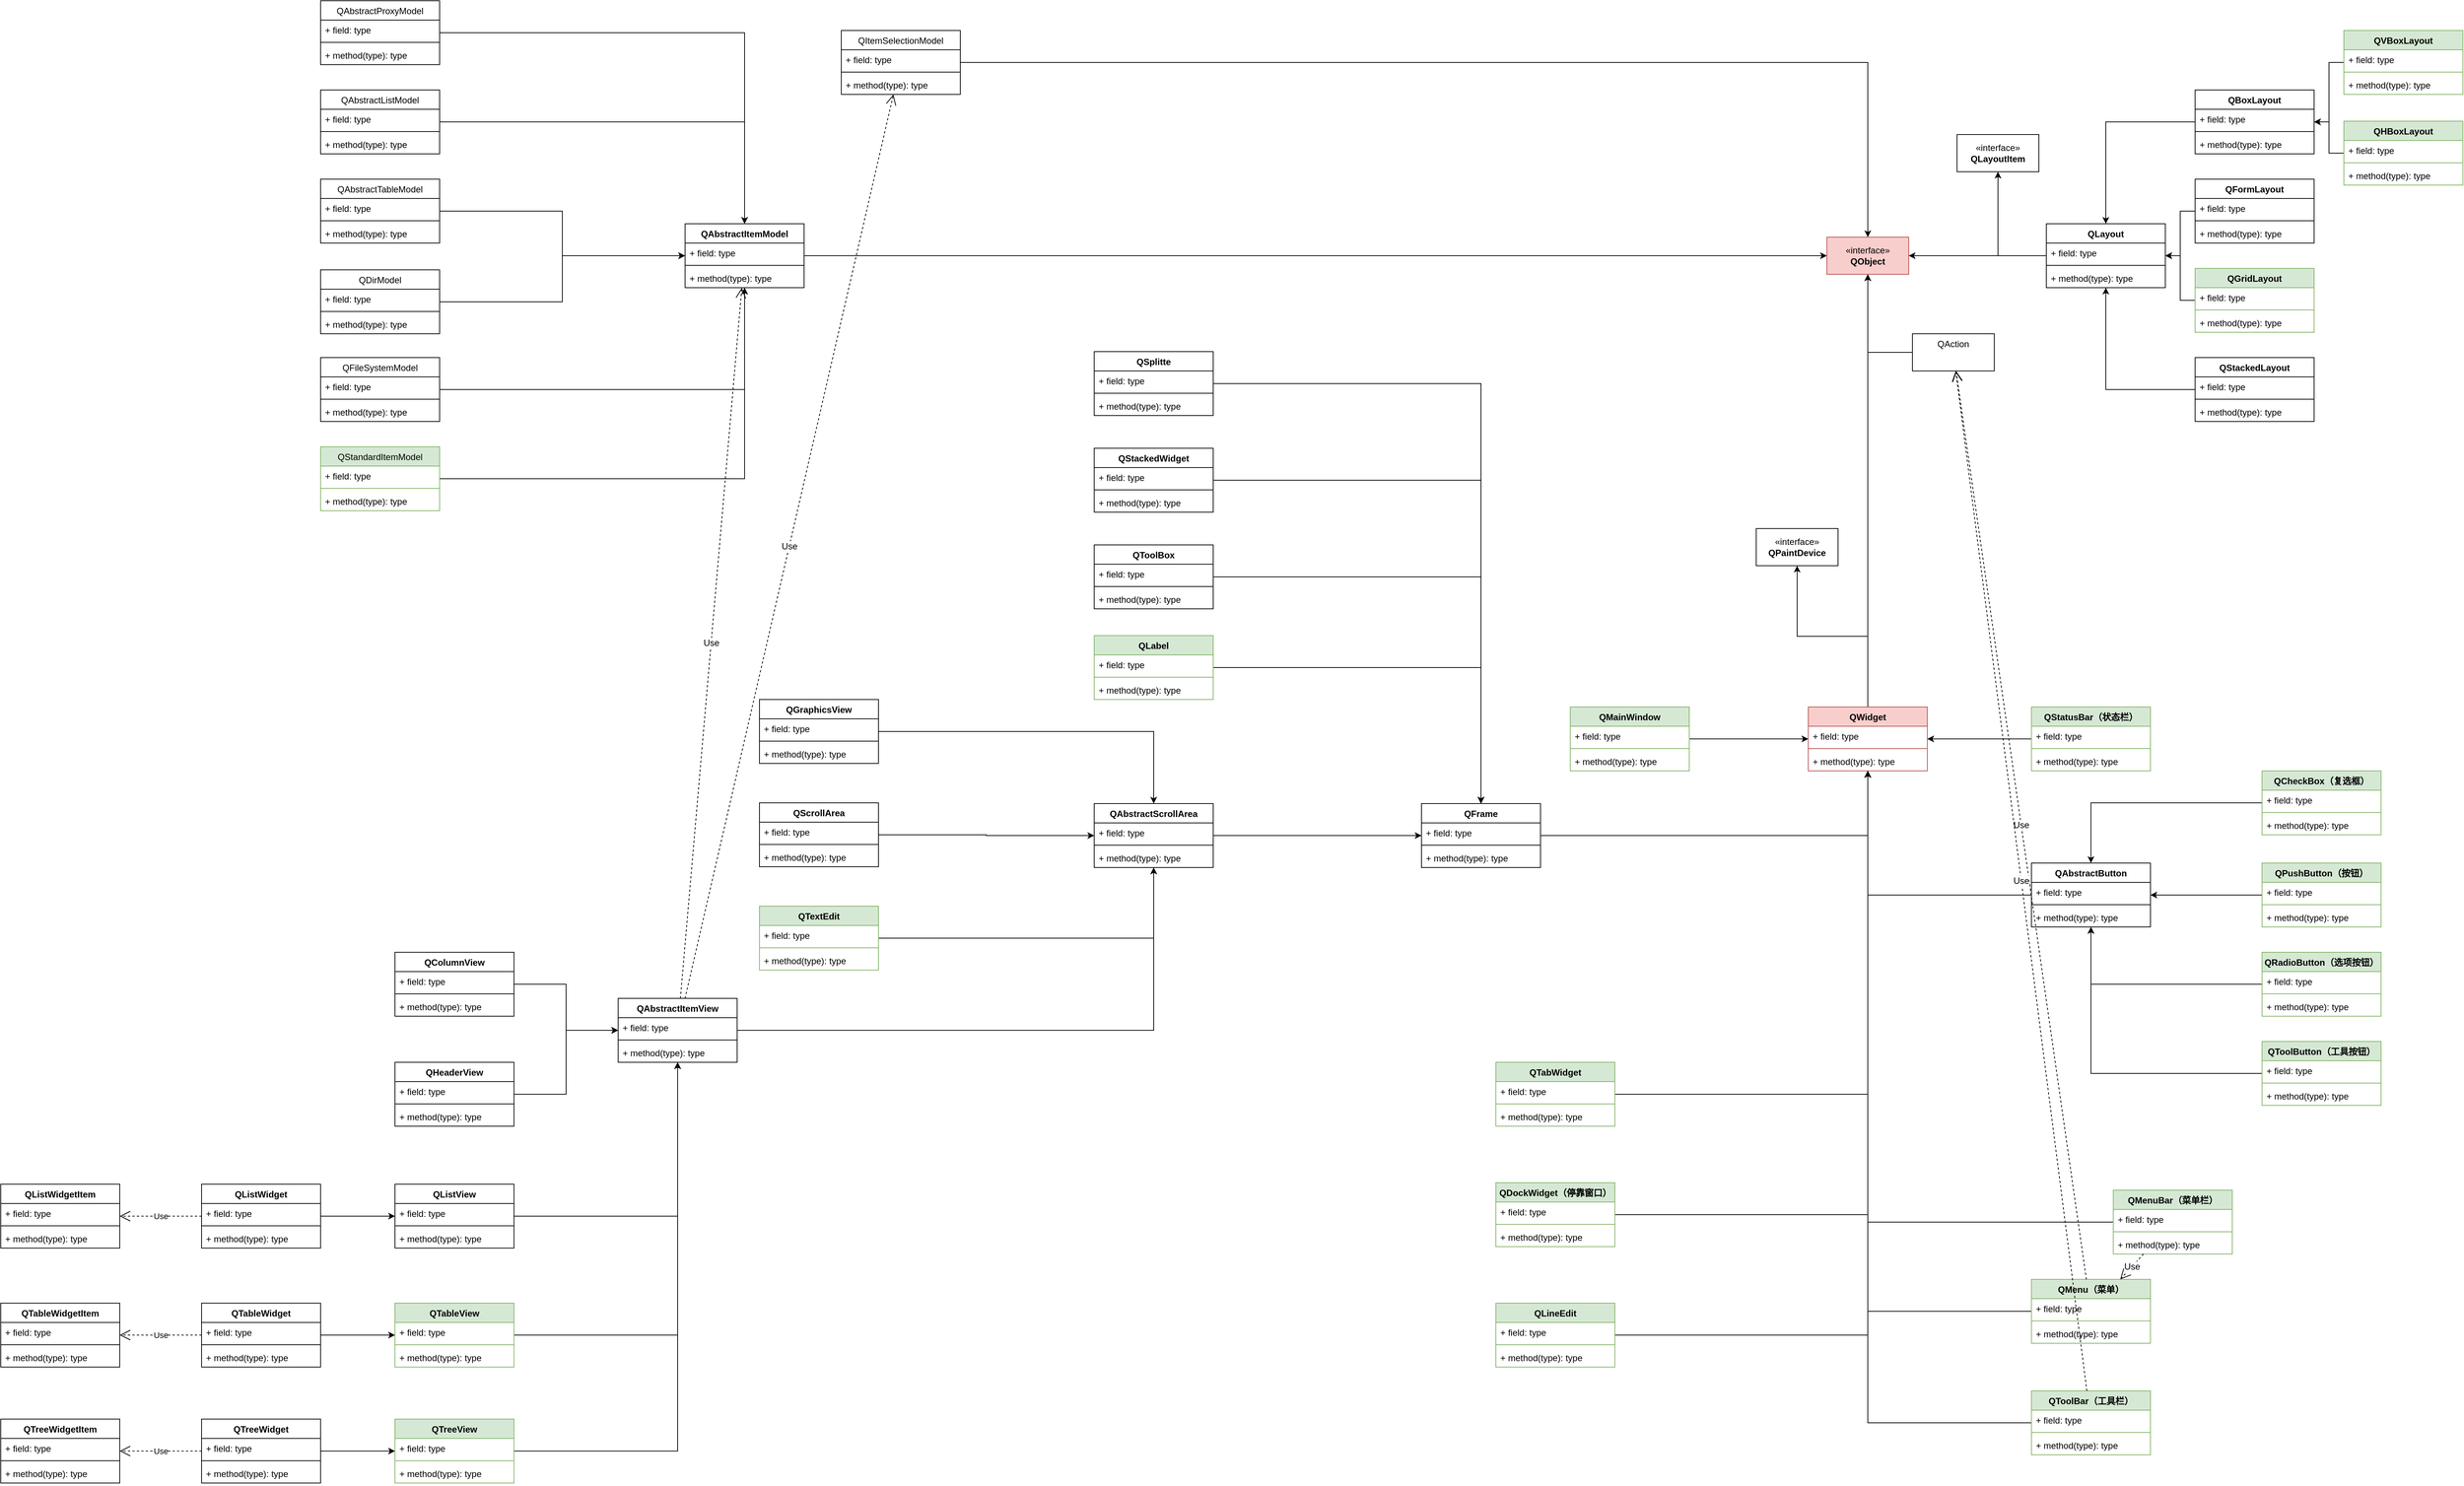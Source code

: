 <mxfile version="22.1.16" type="github" pages="2">
  <diagram name="窗口框架" id="sRRVcdi_eqUOFvVj3uMj">
    <mxGraphModel dx="3955" dy="1649" grid="1" gridSize="10" guides="1" tooltips="1" connect="1" arrows="1" fold="1" page="0" pageScale="1" pageWidth="827" pageHeight="1169" math="0" shadow="0">
      <root>
        <mxCell id="0" />
        <mxCell id="1" parent="0" />
        <mxCell id="4JC0lLphQMxZIeReA1JR-13" style="edgeStyle=orthogonalEdgeStyle;rounded=0;orthogonalLoop=1;jettySize=auto;html=1;" parent="1" source="4JC0lLphQMxZIeReA1JR-2" target="4JC0lLphQMxZIeReA1JR-11" edge="1">
          <mxGeometry relative="1" as="geometry" />
        </mxCell>
        <mxCell id="4JC0lLphQMxZIeReA1JR-224" style="edgeStyle=orthogonalEdgeStyle;rounded=0;orthogonalLoop=1;jettySize=auto;html=1;" parent="1" source="4JC0lLphQMxZIeReA1JR-2" target="4JC0lLphQMxZIeReA1JR-12" edge="1">
          <mxGeometry relative="1" as="geometry" />
        </mxCell>
        <mxCell id="4JC0lLphQMxZIeReA1JR-2" value="QWidget&lt;br&gt;" style="swimlane;fontStyle=1;align=center;verticalAlign=top;childLayout=stackLayout;horizontal=1;startSize=26;horizontalStack=0;resizeParent=1;resizeParentMax=0;resizeLast=0;collapsible=1;marginBottom=0;whiteSpace=wrap;html=1;fillColor=#f8cecc;strokeColor=#b85450;" parent="1" vertex="1">
          <mxGeometry x="160" y="230" width="160" height="86" as="geometry">
            <mxRectangle x="180" y="200" width="90" height="30" as="alternateBounds" />
          </mxGeometry>
        </mxCell>
        <mxCell id="4JC0lLphQMxZIeReA1JR-3" value="+ field: type" style="text;strokeColor=none;fillColor=none;align=left;verticalAlign=top;spacingLeft=4;spacingRight=4;overflow=hidden;rotatable=0;points=[[0,0.5],[1,0.5]];portConstraint=eastwest;whiteSpace=wrap;html=1;" parent="4JC0lLphQMxZIeReA1JR-2" vertex="1">
          <mxGeometry y="26" width="160" height="26" as="geometry" />
        </mxCell>
        <mxCell id="4JC0lLphQMxZIeReA1JR-4" value="" style="line;strokeWidth=1;fillColor=none;align=left;verticalAlign=middle;spacingTop=-1;spacingLeft=3;spacingRight=3;rotatable=0;labelPosition=right;points=[];portConstraint=eastwest;strokeColor=inherit;" parent="4JC0lLphQMxZIeReA1JR-2" vertex="1">
          <mxGeometry y="52" width="160" height="8" as="geometry" />
        </mxCell>
        <mxCell id="4JC0lLphQMxZIeReA1JR-5" value="+ method(type): type" style="text;strokeColor=none;fillColor=none;align=left;verticalAlign=top;spacingLeft=4;spacingRight=4;overflow=hidden;rotatable=0;points=[[0,0.5],[1,0.5]];portConstraint=eastwest;whiteSpace=wrap;html=1;" parent="4JC0lLphQMxZIeReA1JR-2" vertex="1">
          <mxGeometry y="60" width="160" height="26" as="geometry" />
        </mxCell>
        <mxCell id="4JC0lLphQMxZIeReA1JR-11" value="«interface»&lt;br&gt;&lt;b&gt;QObject&lt;/b&gt;" style="html=1;whiteSpace=wrap;fillColor=#f8cecc;strokeColor=#b85450;" parent="1" vertex="1">
          <mxGeometry x="185" y="-402" width="110" height="50" as="geometry" />
        </mxCell>
        <mxCell id="4JC0lLphQMxZIeReA1JR-12" value="«interface»&lt;br&gt;&lt;b&gt;QPaintDevice&lt;/b&gt;" style="html=1;whiteSpace=wrap;" parent="1" vertex="1">
          <mxGeometry x="90" y="-10" width="110" height="50" as="geometry" />
        </mxCell>
        <mxCell id="4JC0lLphQMxZIeReA1JR-61" style="edgeStyle=orthogonalEdgeStyle;rounded=0;orthogonalLoop=1;jettySize=auto;html=1;" parent="1" source="4JC0lLphQMxZIeReA1JR-15" target="4JC0lLphQMxZIeReA1JR-2" edge="1">
          <mxGeometry relative="1" as="geometry" />
        </mxCell>
        <mxCell id="4JC0lLphQMxZIeReA1JR-15" value="QFrame" style="swimlane;fontStyle=1;align=center;verticalAlign=top;childLayout=stackLayout;horizontal=1;startSize=26;horizontalStack=0;resizeParent=1;resizeParentMax=0;resizeLast=0;collapsible=1;marginBottom=0;whiteSpace=wrap;html=1;" parent="1" vertex="1">
          <mxGeometry x="-360" y="360" width="160" height="86" as="geometry">
            <mxRectangle x="180" y="200" width="90" height="30" as="alternateBounds" />
          </mxGeometry>
        </mxCell>
        <mxCell id="4JC0lLphQMxZIeReA1JR-16" value="+ field: type" style="text;strokeColor=none;fillColor=none;align=left;verticalAlign=top;spacingLeft=4;spacingRight=4;overflow=hidden;rotatable=0;points=[[0,0.5],[1,0.5]];portConstraint=eastwest;whiteSpace=wrap;html=1;" parent="4JC0lLphQMxZIeReA1JR-15" vertex="1">
          <mxGeometry y="26" width="160" height="26" as="geometry" />
        </mxCell>
        <mxCell id="4JC0lLphQMxZIeReA1JR-17" value="" style="line;strokeWidth=1;fillColor=none;align=left;verticalAlign=middle;spacingTop=-1;spacingLeft=3;spacingRight=3;rotatable=0;labelPosition=right;points=[];portConstraint=eastwest;strokeColor=inherit;" parent="4JC0lLphQMxZIeReA1JR-15" vertex="1">
          <mxGeometry y="52" width="160" height="8" as="geometry" />
        </mxCell>
        <mxCell id="4JC0lLphQMxZIeReA1JR-18" value="+ method(type): type" style="text;strokeColor=none;fillColor=none;align=left;verticalAlign=top;spacingLeft=4;spacingRight=4;overflow=hidden;rotatable=0;points=[[0,0.5],[1,0.5]];portConstraint=eastwest;whiteSpace=wrap;html=1;" parent="4JC0lLphQMxZIeReA1JR-15" vertex="1">
          <mxGeometry y="60" width="160" height="26" as="geometry" />
        </mxCell>
        <mxCell id="4JC0lLphQMxZIeReA1JR-60" style="edgeStyle=orthogonalEdgeStyle;rounded=0;orthogonalLoop=1;jettySize=auto;html=1;" parent="1" source="4JC0lLphQMxZIeReA1JR-20" target="4JC0lLphQMxZIeReA1JR-2" edge="1">
          <mxGeometry relative="1" as="geometry" />
        </mxCell>
        <mxCell id="4JC0lLphQMxZIeReA1JR-20" value="QMainWindow" style="swimlane;fontStyle=1;align=center;verticalAlign=top;childLayout=stackLayout;horizontal=1;startSize=26;horizontalStack=0;resizeParent=1;resizeParentMax=0;resizeLast=0;collapsible=1;marginBottom=0;whiteSpace=wrap;html=1;fillColor=#d5e8d4;strokeColor=#82b366;" parent="1" vertex="1">
          <mxGeometry x="-160" y="230" width="160" height="86" as="geometry">
            <mxRectangle x="180" y="200" width="90" height="30" as="alternateBounds" />
          </mxGeometry>
        </mxCell>
        <mxCell id="4JC0lLphQMxZIeReA1JR-21" value="+ field: type" style="text;strokeColor=none;fillColor=none;align=left;verticalAlign=top;spacingLeft=4;spacingRight=4;overflow=hidden;rotatable=0;points=[[0,0.5],[1,0.5]];portConstraint=eastwest;whiteSpace=wrap;html=1;" parent="4JC0lLphQMxZIeReA1JR-20" vertex="1">
          <mxGeometry y="26" width="160" height="26" as="geometry" />
        </mxCell>
        <mxCell id="4JC0lLphQMxZIeReA1JR-22" value="" style="line;strokeWidth=1;fillColor=none;align=left;verticalAlign=middle;spacingTop=-1;spacingLeft=3;spacingRight=3;rotatable=0;labelPosition=right;points=[];portConstraint=eastwest;strokeColor=inherit;" parent="4JC0lLphQMxZIeReA1JR-20" vertex="1">
          <mxGeometry y="52" width="160" height="8" as="geometry" />
        </mxCell>
        <mxCell id="4JC0lLphQMxZIeReA1JR-23" value="+ method(type): type" style="text;strokeColor=none;fillColor=none;align=left;verticalAlign=top;spacingLeft=4;spacingRight=4;overflow=hidden;rotatable=0;points=[[0,0.5],[1,0.5]];portConstraint=eastwest;whiteSpace=wrap;html=1;" parent="4JC0lLphQMxZIeReA1JR-20" vertex="1">
          <mxGeometry y="60" width="160" height="26" as="geometry" />
        </mxCell>
        <mxCell id="4JC0lLphQMxZIeReA1JR-59" style="edgeStyle=orthogonalEdgeStyle;rounded=0;orthogonalLoop=1;jettySize=auto;html=1;" parent="1" source="4JC0lLphQMxZIeReA1JR-25" target="4JC0lLphQMxZIeReA1JR-15" edge="1">
          <mxGeometry relative="1" as="geometry" />
        </mxCell>
        <mxCell id="4JC0lLphQMxZIeReA1JR-25" value="QLabel" style="swimlane;fontStyle=1;align=center;verticalAlign=top;childLayout=stackLayout;horizontal=1;startSize=26;horizontalStack=0;resizeParent=1;resizeParentMax=0;resizeLast=0;collapsible=1;marginBottom=0;whiteSpace=wrap;html=1;fillColor=#d5e8d4;strokeColor=#82b366;" parent="1" vertex="1">
          <mxGeometry x="-800" y="134" width="160" height="86" as="geometry">
            <mxRectangle x="180" y="200" width="90" height="30" as="alternateBounds" />
          </mxGeometry>
        </mxCell>
        <mxCell id="4JC0lLphQMxZIeReA1JR-26" value="+ field: type" style="text;strokeColor=none;fillColor=none;align=left;verticalAlign=top;spacingLeft=4;spacingRight=4;overflow=hidden;rotatable=0;points=[[0,0.5],[1,0.5]];portConstraint=eastwest;whiteSpace=wrap;html=1;" parent="4JC0lLphQMxZIeReA1JR-25" vertex="1">
          <mxGeometry y="26" width="160" height="26" as="geometry" />
        </mxCell>
        <mxCell id="4JC0lLphQMxZIeReA1JR-27" value="" style="line;strokeWidth=1;fillColor=none;align=left;verticalAlign=middle;spacingTop=-1;spacingLeft=3;spacingRight=3;rotatable=0;labelPosition=right;points=[];portConstraint=eastwest;strokeColor=inherit;" parent="4JC0lLphQMxZIeReA1JR-25" vertex="1">
          <mxGeometry y="52" width="160" height="8" as="geometry" />
        </mxCell>
        <mxCell id="4JC0lLphQMxZIeReA1JR-28" value="+ method(type): type" style="text;strokeColor=none;fillColor=none;align=left;verticalAlign=top;spacingLeft=4;spacingRight=4;overflow=hidden;rotatable=0;points=[[0,0.5],[1,0.5]];portConstraint=eastwest;whiteSpace=wrap;html=1;" parent="4JC0lLphQMxZIeReA1JR-25" vertex="1">
          <mxGeometry y="60" width="160" height="26" as="geometry" />
        </mxCell>
        <mxCell id="4JC0lLphQMxZIeReA1JR-62" style="edgeStyle=orthogonalEdgeStyle;rounded=0;orthogonalLoop=1;jettySize=auto;html=1;" parent="1" source="4JC0lLphQMxZIeReA1JR-29" target="4JC0lLphQMxZIeReA1JR-2" edge="1">
          <mxGeometry relative="1" as="geometry" />
        </mxCell>
        <mxCell id="4JC0lLphQMxZIeReA1JR-29" value="QAbstractButton" style="swimlane;fontStyle=1;align=center;verticalAlign=top;childLayout=stackLayout;horizontal=1;startSize=26;horizontalStack=0;resizeParent=1;resizeParentMax=0;resizeLast=0;collapsible=1;marginBottom=0;whiteSpace=wrap;html=1;" parent="1" vertex="1">
          <mxGeometry x="460" y="440" width="160" height="86" as="geometry">
            <mxRectangle x="180" y="200" width="90" height="30" as="alternateBounds" />
          </mxGeometry>
        </mxCell>
        <mxCell id="4JC0lLphQMxZIeReA1JR-30" value="+ field: type" style="text;strokeColor=none;fillColor=none;align=left;verticalAlign=top;spacingLeft=4;spacingRight=4;overflow=hidden;rotatable=0;points=[[0,0.5],[1,0.5]];portConstraint=eastwest;whiteSpace=wrap;html=1;" parent="4JC0lLphQMxZIeReA1JR-29" vertex="1">
          <mxGeometry y="26" width="160" height="26" as="geometry" />
        </mxCell>
        <mxCell id="4JC0lLphQMxZIeReA1JR-31" value="" style="line;strokeWidth=1;fillColor=none;align=left;verticalAlign=middle;spacingTop=-1;spacingLeft=3;spacingRight=3;rotatable=0;labelPosition=right;points=[];portConstraint=eastwest;strokeColor=inherit;" parent="4JC0lLphQMxZIeReA1JR-29" vertex="1">
          <mxGeometry y="52" width="160" height="8" as="geometry" />
        </mxCell>
        <mxCell id="4JC0lLphQMxZIeReA1JR-32" value="+ method(type): type" style="text;strokeColor=none;fillColor=none;align=left;verticalAlign=top;spacingLeft=4;spacingRight=4;overflow=hidden;rotatable=0;points=[[0,0.5],[1,0.5]];portConstraint=eastwest;whiteSpace=wrap;html=1;" parent="4JC0lLphQMxZIeReA1JR-29" vertex="1">
          <mxGeometry y="60" width="160" height="26" as="geometry" />
        </mxCell>
        <mxCell id="4JC0lLphQMxZIeReA1JR-67" style="edgeStyle=orthogonalEdgeStyle;rounded=0;orthogonalLoop=1;jettySize=auto;html=1;" parent="1" source="4JC0lLphQMxZIeReA1JR-34" target="4JC0lLphQMxZIeReA1JR-29" edge="1">
          <mxGeometry relative="1" as="geometry" />
        </mxCell>
        <mxCell id="4JC0lLphQMxZIeReA1JR-34" value="QToolButton（工具按钮）" style="swimlane;fontStyle=1;align=center;verticalAlign=top;childLayout=stackLayout;horizontal=1;startSize=26;horizontalStack=0;resizeParent=1;resizeParentMax=0;resizeLast=0;collapsible=1;marginBottom=0;whiteSpace=wrap;html=1;fillColor=#d5e8d4;strokeColor=#82b366;" parent="1" vertex="1">
          <mxGeometry x="770" y="680" width="160" height="86" as="geometry">
            <mxRectangle x="180" y="200" width="90" height="30" as="alternateBounds" />
          </mxGeometry>
        </mxCell>
        <mxCell id="4JC0lLphQMxZIeReA1JR-35" value="+ field: type" style="text;strokeColor=none;fillColor=none;align=left;verticalAlign=top;spacingLeft=4;spacingRight=4;overflow=hidden;rotatable=0;points=[[0,0.5],[1,0.5]];portConstraint=eastwest;whiteSpace=wrap;html=1;" parent="4JC0lLphQMxZIeReA1JR-34" vertex="1">
          <mxGeometry y="26" width="160" height="26" as="geometry" />
        </mxCell>
        <mxCell id="4JC0lLphQMxZIeReA1JR-36" value="" style="line;strokeWidth=1;fillColor=none;align=left;verticalAlign=middle;spacingTop=-1;spacingLeft=3;spacingRight=3;rotatable=0;labelPosition=right;points=[];portConstraint=eastwest;strokeColor=inherit;" parent="4JC0lLphQMxZIeReA1JR-34" vertex="1">
          <mxGeometry y="52" width="160" height="8" as="geometry" />
        </mxCell>
        <mxCell id="4JC0lLphQMxZIeReA1JR-37" value="+ method(type): type" style="text;strokeColor=none;fillColor=none;align=left;verticalAlign=top;spacingLeft=4;spacingRight=4;overflow=hidden;rotatable=0;points=[[0,0.5],[1,0.5]];portConstraint=eastwest;whiteSpace=wrap;html=1;" parent="4JC0lLphQMxZIeReA1JR-34" vertex="1">
          <mxGeometry y="60" width="160" height="26" as="geometry" />
        </mxCell>
        <mxCell id="4JC0lLphQMxZIeReA1JR-65" style="edgeStyle=orthogonalEdgeStyle;rounded=0;orthogonalLoop=1;jettySize=auto;html=1;" parent="1" source="4JC0lLphQMxZIeReA1JR-39" target="4JC0lLphQMxZIeReA1JR-29" edge="1">
          <mxGeometry relative="1" as="geometry" />
        </mxCell>
        <mxCell id="4JC0lLphQMxZIeReA1JR-39" value="QPushButton（按钮）" style="swimlane;fontStyle=1;align=center;verticalAlign=top;childLayout=stackLayout;horizontal=1;startSize=26;horizontalStack=0;resizeParent=1;resizeParentMax=0;resizeLast=0;collapsible=1;marginBottom=0;whiteSpace=wrap;html=1;fillColor=#d5e8d4;strokeColor=#82b366;" parent="1" vertex="1">
          <mxGeometry x="770" y="440" width="160" height="86" as="geometry">
            <mxRectangle x="180" y="200" width="90" height="30" as="alternateBounds" />
          </mxGeometry>
        </mxCell>
        <mxCell id="4JC0lLphQMxZIeReA1JR-40" value="+ field: type" style="text;strokeColor=none;fillColor=none;align=left;verticalAlign=top;spacingLeft=4;spacingRight=4;overflow=hidden;rotatable=0;points=[[0,0.5],[1,0.5]];portConstraint=eastwest;whiteSpace=wrap;html=1;" parent="4JC0lLphQMxZIeReA1JR-39" vertex="1">
          <mxGeometry y="26" width="160" height="26" as="geometry" />
        </mxCell>
        <mxCell id="4JC0lLphQMxZIeReA1JR-41" value="" style="line;strokeWidth=1;fillColor=none;align=left;verticalAlign=middle;spacingTop=-1;spacingLeft=3;spacingRight=3;rotatable=0;labelPosition=right;points=[];portConstraint=eastwest;strokeColor=inherit;" parent="4JC0lLphQMxZIeReA1JR-39" vertex="1">
          <mxGeometry y="52" width="160" height="8" as="geometry" />
        </mxCell>
        <mxCell id="4JC0lLphQMxZIeReA1JR-42" value="+ method(type): type" style="text;strokeColor=none;fillColor=none;align=left;verticalAlign=top;spacingLeft=4;spacingRight=4;overflow=hidden;rotatable=0;points=[[0,0.5],[1,0.5]];portConstraint=eastwest;whiteSpace=wrap;html=1;" parent="4JC0lLphQMxZIeReA1JR-39" vertex="1">
          <mxGeometry y="60" width="160" height="26" as="geometry" />
        </mxCell>
        <mxCell id="4JC0lLphQMxZIeReA1JR-64" style="edgeStyle=orthogonalEdgeStyle;rounded=0;orthogonalLoop=1;jettySize=auto;html=1;" parent="1" source="4JC0lLphQMxZIeReA1JR-43" target="4JC0lLphQMxZIeReA1JR-29" edge="1">
          <mxGeometry relative="1" as="geometry" />
        </mxCell>
        <mxCell id="4JC0lLphQMxZIeReA1JR-43" value="QCheckBox（复选框）" style="swimlane;fontStyle=1;align=center;verticalAlign=top;childLayout=stackLayout;horizontal=1;startSize=26;horizontalStack=0;resizeParent=1;resizeParentMax=0;resizeLast=0;collapsible=1;marginBottom=0;whiteSpace=wrap;html=1;fillColor=#d5e8d4;strokeColor=#82b366;" parent="1" vertex="1">
          <mxGeometry x="770" y="316" width="160" height="86" as="geometry">
            <mxRectangle x="180" y="200" width="90" height="30" as="alternateBounds" />
          </mxGeometry>
        </mxCell>
        <mxCell id="4JC0lLphQMxZIeReA1JR-44" value="+ field: type" style="text;strokeColor=none;fillColor=none;align=left;verticalAlign=top;spacingLeft=4;spacingRight=4;overflow=hidden;rotatable=0;points=[[0,0.5],[1,0.5]];portConstraint=eastwest;whiteSpace=wrap;html=1;" parent="4JC0lLphQMxZIeReA1JR-43" vertex="1">
          <mxGeometry y="26" width="160" height="26" as="geometry" />
        </mxCell>
        <mxCell id="4JC0lLphQMxZIeReA1JR-45" value="" style="line;strokeWidth=1;fillColor=none;align=left;verticalAlign=middle;spacingTop=-1;spacingLeft=3;spacingRight=3;rotatable=0;labelPosition=right;points=[];portConstraint=eastwest;strokeColor=inherit;" parent="4JC0lLphQMxZIeReA1JR-43" vertex="1">
          <mxGeometry y="52" width="160" height="8" as="geometry" />
        </mxCell>
        <mxCell id="4JC0lLphQMxZIeReA1JR-46" value="+ method(type): type" style="text;strokeColor=none;fillColor=none;align=left;verticalAlign=top;spacingLeft=4;spacingRight=4;overflow=hidden;rotatable=0;points=[[0,0.5],[1,0.5]];portConstraint=eastwest;whiteSpace=wrap;html=1;" parent="4JC0lLphQMxZIeReA1JR-43" vertex="1">
          <mxGeometry y="60" width="160" height="26" as="geometry" />
        </mxCell>
        <mxCell id="4JC0lLphQMxZIeReA1JR-66" style="edgeStyle=orthogonalEdgeStyle;rounded=0;orthogonalLoop=1;jettySize=auto;html=1;" parent="1" source="4JC0lLphQMxZIeReA1JR-48" target="4JC0lLphQMxZIeReA1JR-29" edge="1">
          <mxGeometry relative="1" as="geometry" />
        </mxCell>
        <mxCell id="4JC0lLphQMxZIeReA1JR-48" value="QRadioButton（选项按钮）" style="swimlane;fontStyle=1;align=center;verticalAlign=top;childLayout=stackLayout;horizontal=1;startSize=26;horizontalStack=0;resizeParent=1;resizeParentMax=0;resizeLast=0;collapsible=1;marginBottom=0;whiteSpace=wrap;html=1;fillColor=#d5e8d4;strokeColor=#82b366;" parent="1" vertex="1">
          <mxGeometry x="770" y="560" width="160" height="86" as="geometry">
            <mxRectangle x="180" y="200" width="90" height="30" as="alternateBounds" />
          </mxGeometry>
        </mxCell>
        <mxCell id="4JC0lLphQMxZIeReA1JR-49" value="+ field: type" style="text;strokeColor=none;fillColor=none;align=left;verticalAlign=top;spacingLeft=4;spacingRight=4;overflow=hidden;rotatable=0;points=[[0,0.5],[1,0.5]];portConstraint=eastwest;whiteSpace=wrap;html=1;" parent="4JC0lLphQMxZIeReA1JR-48" vertex="1">
          <mxGeometry y="26" width="160" height="26" as="geometry" />
        </mxCell>
        <mxCell id="4JC0lLphQMxZIeReA1JR-50" value="" style="line;strokeWidth=1;fillColor=none;align=left;verticalAlign=middle;spacingTop=-1;spacingLeft=3;spacingRight=3;rotatable=0;labelPosition=right;points=[];portConstraint=eastwest;strokeColor=inherit;" parent="4JC0lLphQMxZIeReA1JR-48" vertex="1">
          <mxGeometry y="52" width="160" height="8" as="geometry" />
        </mxCell>
        <mxCell id="4JC0lLphQMxZIeReA1JR-51" value="+ method(type): type" style="text;strokeColor=none;fillColor=none;align=left;verticalAlign=top;spacingLeft=4;spacingRight=4;overflow=hidden;rotatable=0;points=[[0,0.5],[1,0.5]];portConstraint=eastwest;whiteSpace=wrap;html=1;" parent="4JC0lLphQMxZIeReA1JR-48" vertex="1">
          <mxGeometry y="60" width="160" height="26" as="geometry" />
        </mxCell>
        <mxCell id="4JC0lLphQMxZIeReA1JR-63" style="edgeStyle=orthogonalEdgeStyle;rounded=0;orthogonalLoop=1;jettySize=auto;html=1;" parent="1" source="4JC0lLphQMxZIeReA1JR-54" target="4JC0lLphQMxZIeReA1JR-2" edge="1">
          <mxGeometry relative="1" as="geometry" />
        </mxCell>
        <mxCell id="4JC0lLphQMxZIeReA1JR-54" value="QStatusBar（状态栏）" style="swimlane;fontStyle=1;align=center;verticalAlign=top;childLayout=stackLayout;horizontal=1;startSize=26;horizontalStack=0;resizeParent=1;resizeParentMax=0;resizeLast=0;collapsible=1;marginBottom=0;whiteSpace=wrap;html=1;fillColor=#d5e8d4;strokeColor=#82b366;" parent="1" vertex="1">
          <mxGeometry x="460" y="230" width="160" height="86" as="geometry">
            <mxRectangle x="180" y="200" width="90" height="30" as="alternateBounds" />
          </mxGeometry>
        </mxCell>
        <mxCell id="4JC0lLphQMxZIeReA1JR-55" value="+ field: type" style="text;strokeColor=none;fillColor=none;align=left;verticalAlign=top;spacingLeft=4;spacingRight=4;overflow=hidden;rotatable=0;points=[[0,0.5],[1,0.5]];portConstraint=eastwest;whiteSpace=wrap;html=1;" parent="4JC0lLphQMxZIeReA1JR-54" vertex="1">
          <mxGeometry y="26" width="160" height="26" as="geometry" />
        </mxCell>
        <mxCell id="4JC0lLphQMxZIeReA1JR-56" value="" style="line;strokeWidth=1;fillColor=none;align=left;verticalAlign=middle;spacingTop=-1;spacingLeft=3;spacingRight=3;rotatable=0;labelPosition=right;points=[];portConstraint=eastwest;strokeColor=inherit;" parent="4JC0lLphQMxZIeReA1JR-54" vertex="1">
          <mxGeometry y="52" width="160" height="8" as="geometry" />
        </mxCell>
        <mxCell id="4JC0lLphQMxZIeReA1JR-57" value="+ method(type): type" style="text;strokeColor=none;fillColor=none;align=left;verticalAlign=top;spacingLeft=4;spacingRight=4;overflow=hidden;rotatable=0;points=[[0,0.5],[1,0.5]];portConstraint=eastwest;whiteSpace=wrap;html=1;" parent="4JC0lLphQMxZIeReA1JR-54" vertex="1">
          <mxGeometry y="60" width="160" height="26" as="geometry" />
        </mxCell>
        <mxCell id="4JC0lLphQMxZIeReA1JR-72" style="edgeStyle=orthogonalEdgeStyle;rounded=0;orthogonalLoop=1;jettySize=auto;html=1;" parent="1" source="4JC0lLphQMxZIeReA1JR-68" target="4JC0lLphQMxZIeReA1JR-2" edge="1">
          <mxGeometry relative="1" as="geometry" />
        </mxCell>
        <mxCell id="4JC0lLphQMxZIeReA1JR-68" value="QTabWidget" style="swimlane;fontStyle=1;align=center;verticalAlign=top;childLayout=stackLayout;horizontal=1;startSize=26;horizontalStack=0;resizeParent=1;resizeParentMax=0;resizeLast=0;collapsible=1;marginBottom=0;whiteSpace=wrap;html=1;fillColor=#d5e8d4;strokeColor=#82b366;" parent="1" vertex="1">
          <mxGeometry x="-260" y="708" width="160" height="86" as="geometry">
            <mxRectangle x="180" y="200" width="90" height="30" as="alternateBounds" />
          </mxGeometry>
        </mxCell>
        <mxCell id="4JC0lLphQMxZIeReA1JR-69" value="+ field: type" style="text;strokeColor=none;fillColor=none;align=left;verticalAlign=top;spacingLeft=4;spacingRight=4;overflow=hidden;rotatable=0;points=[[0,0.5],[1,0.5]];portConstraint=eastwest;whiteSpace=wrap;html=1;" parent="4JC0lLphQMxZIeReA1JR-68" vertex="1">
          <mxGeometry y="26" width="160" height="26" as="geometry" />
        </mxCell>
        <mxCell id="4JC0lLphQMxZIeReA1JR-70" value="" style="line;strokeWidth=1;fillColor=none;align=left;verticalAlign=middle;spacingTop=-1;spacingLeft=3;spacingRight=3;rotatable=0;labelPosition=right;points=[];portConstraint=eastwest;strokeColor=inherit;" parent="4JC0lLphQMxZIeReA1JR-68" vertex="1">
          <mxGeometry y="52" width="160" height="8" as="geometry" />
        </mxCell>
        <mxCell id="4JC0lLphQMxZIeReA1JR-71" value="+ method(type): type" style="text;strokeColor=none;fillColor=none;align=left;verticalAlign=top;spacingLeft=4;spacingRight=4;overflow=hidden;rotatable=0;points=[[0,0.5],[1,0.5]];portConstraint=eastwest;whiteSpace=wrap;html=1;" parent="4JC0lLphQMxZIeReA1JR-68" vertex="1">
          <mxGeometry y="60" width="160" height="26" as="geometry" />
        </mxCell>
        <mxCell id="4JC0lLphQMxZIeReA1JR-78" style="edgeStyle=orthogonalEdgeStyle;rounded=0;orthogonalLoop=1;jettySize=auto;html=1;" parent="1" source="4JC0lLphQMxZIeReA1JR-73" target="4JC0lLphQMxZIeReA1JR-2" edge="1">
          <mxGeometry relative="1" as="geometry" />
        </mxCell>
        <mxCell id="4JC0lLphQMxZIeReA1JR-73" value="QDockWidget（停靠窗口）" style="swimlane;fontStyle=1;align=center;verticalAlign=top;childLayout=stackLayout;horizontal=1;startSize=26;horizontalStack=0;resizeParent=1;resizeParentMax=0;resizeLast=0;collapsible=1;marginBottom=0;whiteSpace=wrap;html=1;fillColor=#d5e8d4;strokeColor=#82b366;" parent="1" vertex="1">
          <mxGeometry x="-260" y="870" width="160" height="86" as="geometry">
            <mxRectangle x="180" y="200" width="90" height="30" as="alternateBounds" />
          </mxGeometry>
        </mxCell>
        <mxCell id="4JC0lLphQMxZIeReA1JR-74" value="+ field: type" style="text;strokeColor=none;fillColor=none;align=left;verticalAlign=top;spacingLeft=4;spacingRight=4;overflow=hidden;rotatable=0;points=[[0,0.5],[1,0.5]];portConstraint=eastwest;whiteSpace=wrap;html=1;" parent="4JC0lLphQMxZIeReA1JR-73" vertex="1">
          <mxGeometry y="26" width="160" height="26" as="geometry" />
        </mxCell>
        <mxCell id="4JC0lLphQMxZIeReA1JR-75" value="" style="line;strokeWidth=1;fillColor=none;align=left;verticalAlign=middle;spacingTop=-1;spacingLeft=3;spacingRight=3;rotatable=0;labelPosition=right;points=[];portConstraint=eastwest;strokeColor=inherit;" parent="4JC0lLphQMxZIeReA1JR-73" vertex="1">
          <mxGeometry y="52" width="160" height="8" as="geometry" />
        </mxCell>
        <mxCell id="4JC0lLphQMxZIeReA1JR-76" value="+ method(type): type" style="text;strokeColor=none;fillColor=none;align=left;verticalAlign=top;spacingLeft=4;spacingRight=4;overflow=hidden;rotatable=0;points=[[0,0.5],[1,0.5]];portConstraint=eastwest;whiteSpace=wrap;html=1;" parent="4JC0lLphQMxZIeReA1JR-73" vertex="1">
          <mxGeometry y="60" width="160" height="26" as="geometry" />
        </mxCell>
        <mxCell id="4JC0lLphQMxZIeReA1JR-84" style="edgeStyle=orthogonalEdgeStyle;rounded=0;orthogonalLoop=1;jettySize=auto;html=1;" parent="1" source="4JC0lLphQMxZIeReA1JR-79" target="4JC0lLphQMxZIeReA1JR-2" edge="1">
          <mxGeometry relative="1" as="geometry" />
        </mxCell>
        <mxCell id="4JC0lLphQMxZIeReA1JR-79" value="QLineEdit" style="swimlane;fontStyle=1;align=center;verticalAlign=top;childLayout=stackLayout;horizontal=1;startSize=26;horizontalStack=0;resizeParent=1;resizeParentMax=0;resizeLast=0;collapsible=1;marginBottom=0;whiteSpace=wrap;html=1;fillColor=#d5e8d4;strokeColor=#82b366;" parent="1" vertex="1">
          <mxGeometry x="-260" y="1032" width="160" height="86" as="geometry">
            <mxRectangle x="180" y="200" width="90" height="30" as="alternateBounds" />
          </mxGeometry>
        </mxCell>
        <mxCell id="4JC0lLphQMxZIeReA1JR-80" value="+ field: type" style="text;strokeColor=none;fillColor=none;align=left;verticalAlign=top;spacingLeft=4;spacingRight=4;overflow=hidden;rotatable=0;points=[[0,0.5],[1,0.5]];portConstraint=eastwest;whiteSpace=wrap;html=1;" parent="4JC0lLphQMxZIeReA1JR-79" vertex="1">
          <mxGeometry y="26" width="160" height="26" as="geometry" />
        </mxCell>
        <mxCell id="4JC0lLphQMxZIeReA1JR-81" value="" style="line;strokeWidth=1;fillColor=none;align=left;verticalAlign=middle;spacingTop=-1;spacingLeft=3;spacingRight=3;rotatable=0;labelPosition=right;points=[];portConstraint=eastwest;strokeColor=inherit;" parent="4JC0lLphQMxZIeReA1JR-79" vertex="1">
          <mxGeometry y="52" width="160" height="8" as="geometry" />
        </mxCell>
        <mxCell id="4JC0lLphQMxZIeReA1JR-82" value="+ method(type): type" style="text;strokeColor=none;fillColor=none;align=left;verticalAlign=top;spacingLeft=4;spacingRight=4;overflow=hidden;rotatable=0;points=[[0,0.5],[1,0.5]];portConstraint=eastwest;whiteSpace=wrap;html=1;" parent="4JC0lLphQMxZIeReA1JR-79" vertex="1">
          <mxGeometry y="60" width="160" height="26" as="geometry" />
        </mxCell>
        <mxCell id="4JC0lLphQMxZIeReA1JR-93" style="edgeStyle=orthogonalEdgeStyle;rounded=0;orthogonalLoop=1;jettySize=auto;html=1;" parent="1" source="4JC0lLphQMxZIeReA1JR-85" target="4JC0lLphQMxZIeReA1JR-2" edge="1">
          <mxGeometry relative="1" as="geometry" />
        </mxCell>
        <mxCell id="4JC0lLphQMxZIeReA1JR-85" value="QMenuBar（菜单栏）" style="swimlane;fontStyle=1;align=center;verticalAlign=top;childLayout=stackLayout;horizontal=1;startSize=26;horizontalStack=0;resizeParent=1;resizeParentMax=0;resizeLast=0;collapsible=1;marginBottom=0;whiteSpace=wrap;html=1;fillColor=#d5e8d4;strokeColor=#82b366;" parent="1" vertex="1">
          <mxGeometry x="570" y="880" width="160" height="86" as="geometry">
            <mxRectangle x="180" y="200" width="90" height="30" as="alternateBounds" />
          </mxGeometry>
        </mxCell>
        <mxCell id="4JC0lLphQMxZIeReA1JR-86" value="+ field: type" style="text;strokeColor=none;fillColor=none;align=left;verticalAlign=top;spacingLeft=4;spacingRight=4;overflow=hidden;rotatable=0;points=[[0,0.5],[1,0.5]];portConstraint=eastwest;whiteSpace=wrap;html=1;" parent="4JC0lLphQMxZIeReA1JR-85" vertex="1">
          <mxGeometry y="26" width="160" height="26" as="geometry" />
        </mxCell>
        <mxCell id="4JC0lLphQMxZIeReA1JR-87" value="" style="line;strokeWidth=1;fillColor=none;align=left;verticalAlign=middle;spacingTop=-1;spacingLeft=3;spacingRight=3;rotatable=0;labelPosition=right;points=[];portConstraint=eastwest;strokeColor=inherit;" parent="4JC0lLphQMxZIeReA1JR-85" vertex="1">
          <mxGeometry y="52" width="160" height="8" as="geometry" />
        </mxCell>
        <mxCell id="4JC0lLphQMxZIeReA1JR-88" value="+ method(type): type" style="text;strokeColor=none;fillColor=none;align=left;verticalAlign=top;spacingLeft=4;spacingRight=4;overflow=hidden;rotatable=0;points=[[0,0.5],[1,0.5]];portConstraint=eastwest;whiteSpace=wrap;html=1;" parent="4JC0lLphQMxZIeReA1JR-85" vertex="1">
          <mxGeometry y="60" width="160" height="26" as="geometry" />
        </mxCell>
        <mxCell id="4JC0lLphQMxZIeReA1JR-94" style="edgeStyle=orthogonalEdgeStyle;rounded=0;orthogonalLoop=1;jettySize=auto;html=1;" parent="1" source="4JC0lLphQMxZIeReA1JR-89" target="4JC0lLphQMxZIeReA1JR-2" edge="1">
          <mxGeometry relative="1" as="geometry" />
        </mxCell>
        <mxCell id="4JC0lLphQMxZIeReA1JR-89" value="QMenu（菜单）" style="swimlane;fontStyle=1;align=center;verticalAlign=top;childLayout=stackLayout;horizontal=1;startSize=26;horizontalStack=0;resizeParent=1;resizeParentMax=0;resizeLast=0;collapsible=1;marginBottom=0;whiteSpace=wrap;html=1;fillColor=#d5e8d4;strokeColor=#82b366;" parent="1" vertex="1">
          <mxGeometry x="460" y="1000" width="160" height="86" as="geometry">
            <mxRectangle x="180" y="200" width="90" height="30" as="alternateBounds" />
          </mxGeometry>
        </mxCell>
        <mxCell id="4JC0lLphQMxZIeReA1JR-90" value="+ field: type" style="text;strokeColor=none;fillColor=none;align=left;verticalAlign=top;spacingLeft=4;spacingRight=4;overflow=hidden;rotatable=0;points=[[0,0.5],[1,0.5]];portConstraint=eastwest;whiteSpace=wrap;html=1;" parent="4JC0lLphQMxZIeReA1JR-89" vertex="1">
          <mxGeometry y="26" width="160" height="26" as="geometry" />
        </mxCell>
        <mxCell id="4JC0lLphQMxZIeReA1JR-91" value="" style="line;strokeWidth=1;fillColor=none;align=left;verticalAlign=middle;spacingTop=-1;spacingLeft=3;spacingRight=3;rotatable=0;labelPosition=right;points=[];portConstraint=eastwest;strokeColor=inherit;" parent="4JC0lLphQMxZIeReA1JR-89" vertex="1">
          <mxGeometry y="52" width="160" height="8" as="geometry" />
        </mxCell>
        <mxCell id="4JC0lLphQMxZIeReA1JR-92" value="+ method(type): type" style="text;strokeColor=none;fillColor=none;align=left;verticalAlign=top;spacingLeft=4;spacingRight=4;overflow=hidden;rotatable=0;points=[[0,0.5],[1,0.5]];portConstraint=eastwest;whiteSpace=wrap;html=1;" parent="4JC0lLphQMxZIeReA1JR-89" vertex="1">
          <mxGeometry y="60" width="160" height="26" as="geometry" />
        </mxCell>
        <mxCell id="4JC0lLphQMxZIeReA1JR-99" style="edgeStyle=orthogonalEdgeStyle;rounded=0;orthogonalLoop=1;jettySize=auto;html=1;" parent="1" source="4JC0lLphQMxZIeReA1JR-95" target="4JC0lLphQMxZIeReA1JR-15" edge="1">
          <mxGeometry relative="1" as="geometry" />
        </mxCell>
        <mxCell id="4JC0lLphQMxZIeReA1JR-95" value="QAbstractScrollArea" style="swimlane;fontStyle=1;align=center;verticalAlign=top;childLayout=stackLayout;horizontal=1;startSize=26;horizontalStack=0;resizeParent=1;resizeParentMax=0;resizeLast=0;collapsible=1;marginBottom=0;whiteSpace=wrap;html=1;" parent="1" vertex="1">
          <mxGeometry x="-800" y="360" width="160" height="86" as="geometry">
            <mxRectangle x="180" y="200" width="90" height="30" as="alternateBounds" />
          </mxGeometry>
        </mxCell>
        <mxCell id="4JC0lLphQMxZIeReA1JR-96" value="+ field: type" style="text;strokeColor=none;fillColor=none;align=left;verticalAlign=top;spacingLeft=4;spacingRight=4;overflow=hidden;rotatable=0;points=[[0,0.5],[1,0.5]];portConstraint=eastwest;whiteSpace=wrap;html=1;" parent="4JC0lLphQMxZIeReA1JR-95" vertex="1">
          <mxGeometry y="26" width="160" height="26" as="geometry" />
        </mxCell>
        <mxCell id="4JC0lLphQMxZIeReA1JR-97" value="" style="line;strokeWidth=1;fillColor=none;align=left;verticalAlign=middle;spacingTop=-1;spacingLeft=3;spacingRight=3;rotatable=0;labelPosition=right;points=[];portConstraint=eastwest;strokeColor=inherit;" parent="4JC0lLphQMxZIeReA1JR-95" vertex="1">
          <mxGeometry y="52" width="160" height="8" as="geometry" />
        </mxCell>
        <mxCell id="4JC0lLphQMxZIeReA1JR-98" value="+ method(type): type" style="text;strokeColor=none;fillColor=none;align=left;verticalAlign=top;spacingLeft=4;spacingRight=4;overflow=hidden;rotatable=0;points=[[0,0.5],[1,0.5]];portConstraint=eastwest;whiteSpace=wrap;html=1;" parent="4JC0lLphQMxZIeReA1JR-95" vertex="1">
          <mxGeometry y="60" width="160" height="26" as="geometry" />
        </mxCell>
        <mxCell id="4JC0lLphQMxZIeReA1JR-113" style="edgeStyle=orthogonalEdgeStyle;rounded=0;orthogonalLoop=1;jettySize=auto;html=1;" parent="1" source="4JC0lLphQMxZIeReA1JR-100" target="4JC0lLphQMxZIeReA1JR-15" edge="1">
          <mxGeometry relative="1" as="geometry" />
        </mxCell>
        <mxCell id="4JC0lLphQMxZIeReA1JR-100" value="QSplitte" style="swimlane;fontStyle=1;align=center;verticalAlign=top;childLayout=stackLayout;horizontal=1;startSize=26;horizontalStack=0;resizeParent=1;resizeParentMax=0;resizeLast=0;collapsible=1;marginBottom=0;whiteSpace=wrap;html=1;" parent="1" vertex="1">
          <mxGeometry x="-800" y="-248" width="160" height="86" as="geometry">
            <mxRectangle x="180" y="200" width="90" height="30" as="alternateBounds" />
          </mxGeometry>
        </mxCell>
        <mxCell id="4JC0lLphQMxZIeReA1JR-101" value="+ field: type" style="text;strokeColor=none;fillColor=none;align=left;verticalAlign=top;spacingLeft=4;spacingRight=4;overflow=hidden;rotatable=0;points=[[0,0.5],[1,0.5]];portConstraint=eastwest;whiteSpace=wrap;html=1;" parent="4JC0lLphQMxZIeReA1JR-100" vertex="1">
          <mxGeometry y="26" width="160" height="26" as="geometry" />
        </mxCell>
        <mxCell id="4JC0lLphQMxZIeReA1JR-102" value="" style="line;strokeWidth=1;fillColor=none;align=left;verticalAlign=middle;spacingTop=-1;spacingLeft=3;spacingRight=3;rotatable=0;labelPosition=right;points=[];portConstraint=eastwest;strokeColor=inherit;" parent="4JC0lLphQMxZIeReA1JR-100" vertex="1">
          <mxGeometry y="52" width="160" height="8" as="geometry" />
        </mxCell>
        <mxCell id="4JC0lLphQMxZIeReA1JR-103" value="+ method(type): type" style="text;strokeColor=none;fillColor=none;align=left;verticalAlign=top;spacingLeft=4;spacingRight=4;overflow=hidden;rotatable=0;points=[[0,0.5],[1,0.5]];portConstraint=eastwest;whiteSpace=wrap;html=1;" parent="4JC0lLphQMxZIeReA1JR-100" vertex="1">
          <mxGeometry y="60" width="160" height="26" as="geometry" />
        </mxCell>
        <mxCell id="4JC0lLphQMxZIeReA1JR-114" style="edgeStyle=orthogonalEdgeStyle;rounded=0;orthogonalLoop=1;jettySize=auto;html=1;" parent="1" source="4JC0lLphQMxZIeReA1JR-104" target="4JC0lLphQMxZIeReA1JR-15" edge="1">
          <mxGeometry relative="1" as="geometry" />
        </mxCell>
        <mxCell id="4JC0lLphQMxZIeReA1JR-104" value="QStackedWidget" style="swimlane;fontStyle=1;align=center;verticalAlign=top;childLayout=stackLayout;horizontal=1;startSize=26;horizontalStack=0;resizeParent=1;resizeParentMax=0;resizeLast=0;collapsible=1;marginBottom=0;whiteSpace=wrap;html=1;" parent="1" vertex="1">
          <mxGeometry x="-800" y="-118" width="160" height="86" as="geometry">
            <mxRectangle x="180" y="200" width="90" height="30" as="alternateBounds" />
          </mxGeometry>
        </mxCell>
        <mxCell id="4JC0lLphQMxZIeReA1JR-105" value="+ field: type" style="text;strokeColor=none;fillColor=none;align=left;verticalAlign=top;spacingLeft=4;spacingRight=4;overflow=hidden;rotatable=0;points=[[0,0.5],[1,0.5]];portConstraint=eastwest;whiteSpace=wrap;html=1;" parent="4JC0lLphQMxZIeReA1JR-104" vertex="1">
          <mxGeometry y="26" width="160" height="26" as="geometry" />
        </mxCell>
        <mxCell id="4JC0lLphQMxZIeReA1JR-106" value="" style="line;strokeWidth=1;fillColor=none;align=left;verticalAlign=middle;spacingTop=-1;spacingLeft=3;spacingRight=3;rotatable=0;labelPosition=right;points=[];portConstraint=eastwest;strokeColor=inherit;" parent="4JC0lLphQMxZIeReA1JR-104" vertex="1">
          <mxGeometry y="52" width="160" height="8" as="geometry" />
        </mxCell>
        <mxCell id="4JC0lLphQMxZIeReA1JR-107" value="+ method(type): type" style="text;strokeColor=none;fillColor=none;align=left;verticalAlign=top;spacingLeft=4;spacingRight=4;overflow=hidden;rotatable=0;points=[[0,0.5],[1,0.5]];portConstraint=eastwest;whiteSpace=wrap;html=1;" parent="4JC0lLphQMxZIeReA1JR-104" vertex="1">
          <mxGeometry y="60" width="160" height="26" as="geometry" />
        </mxCell>
        <mxCell id="4JC0lLphQMxZIeReA1JR-116" style="edgeStyle=orthogonalEdgeStyle;rounded=0;orthogonalLoop=1;jettySize=auto;html=1;" parent="1" source="4JC0lLphQMxZIeReA1JR-108" target="4JC0lLphQMxZIeReA1JR-15" edge="1">
          <mxGeometry relative="1" as="geometry" />
        </mxCell>
        <mxCell id="4JC0lLphQMxZIeReA1JR-108" value="QToolBox" style="swimlane;fontStyle=1;align=center;verticalAlign=top;childLayout=stackLayout;horizontal=1;startSize=26;horizontalStack=0;resizeParent=1;resizeParentMax=0;resizeLast=0;collapsible=1;marginBottom=0;whiteSpace=wrap;html=1;" parent="1" vertex="1">
          <mxGeometry x="-800" y="12" width="160" height="86" as="geometry">
            <mxRectangle x="180" y="200" width="90" height="30" as="alternateBounds" />
          </mxGeometry>
        </mxCell>
        <mxCell id="4JC0lLphQMxZIeReA1JR-109" value="+ field: type" style="text;strokeColor=none;fillColor=none;align=left;verticalAlign=top;spacingLeft=4;spacingRight=4;overflow=hidden;rotatable=0;points=[[0,0.5],[1,0.5]];portConstraint=eastwest;whiteSpace=wrap;html=1;" parent="4JC0lLphQMxZIeReA1JR-108" vertex="1">
          <mxGeometry y="26" width="160" height="26" as="geometry" />
        </mxCell>
        <mxCell id="4JC0lLphQMxZIeReA1JR-110" value="" style="line;strokeWidth=1;fillColor=none;align=left;verticalAlign=middle;spacingTop=-1;spacingLeft=3;spacingRight=3;rotatable=0;labelPosition=right;points=[];portConstraint=eastwest;strokeColor=inherit;" parent="4JC0lLphQMxZIeReA1JR-108" vertex="1">
          <mxGeometry y="52" width="160" height="8" as="geometry" />
        </mxCell>
        <mxCell id="4JC0lLphQMxZIeReA1JR-111" value="+ method(type): type" style="text;strokeColor=none;fillColor=none;align=left;verticalAlign=top;spacingLeft=4;spacingRight=4;overflow=hidden;rotatable=0;points=[[0,0.5],[1,0.5]];portConstraint=eastwest;whiteSpace=wrap;html=1;" parent="4JC0lLphQMxZIeReA1JR-108" vertex="1">
          <mxGeometry y="60" width="160" height="26" as="geometry" />
        </mxCell>
        <mxCell id="4JC0lLphQMxZIeReA1JR-137" style="edgeStyle=orthogonalEdgeStyle;rounded=0;orthogonalLoop=1;jettySize=auto;html=1;" parent="1" source="4JC0lLphQMxZIeReA1JR-117" target="4JC0lLphQMxZIeReA1JR-95" edge="1">
          <mxGeometry relative="1" as="geometry" />
        </mxCell>
        <mxCell id="4JC0lLphQMxZIeReA1JR-117" value="QAbstractItemView" style="swimlane;fontStyle=1;align=center;verticalAlign=top;childLayout=stackLayout;horizontal=1;startSize=26;horizontalStack=0;resizeParent=1;resizeParentMax=0;resizeLast=0;collapsible=1;marginBottom=0;whiteSpace=wrap;html=1;" parent="1" vertex="1">
          <mxGeometry x="-1440" y="622" width="160" height="86" as="geometry">
            <mxRectangle x="180" y="200" width="90" height="30" as="alternateBounds" />
          </mxGeometry>
        </mxCell>
        <mxCell id="4JC0lLphQMxZIeReA1JR-118" value="+ field: type" style="text;strokeColor=none;fillColor=none;align=left;verticalAlign=top;spacingLeft=4;spacingRight=4;overflow=hidden;rotatable=0;points=[[0,0.5],[1,0.5]];portConstraint=eastwest;whiteSpace=wrap;html=1;" parent="4JC0lLphQMxZIeReA1JR-117" vertex="1">
          <mxGeometry y="26" width="160" height="26" as="geometry" />
        </mxCell>
        <mxCell id="4JC0lLphQMxZIeReA1JR-119" value="" style="line;strokeWidth=1;fillColor=none;align=left;verticalAlign=middle;spacingTop=-1;spacingLeft=3;spacingRight=3;rotatable=0;labelPosition=right;points=[];portConstraint=eastwest;strokeColor=inherit;" parent="4JC0lLphQMxZIeReA1JR-117" vertex="1">
          <mxGeometry y="52" width="160" height="8" as="geometry" />
        </mxCell>
        <mxCell id="4JC0lLphQMxZIeReA1JR-120" value="+ method(type): type" style="text;strokeColor=none;fillColor=none;align=left;verticalAlign=top;spacingLeft=4;spacingRight=4;overflow=hidden;rotatable=0;points=[[0,0.5],[1,0.5]];portConstraint=eastwest;whiteSpace=wrap;html=1;" parent="4JC0lLphQMxZIeReA1JR-117" vertex="1">
          <mxGeometry y="60" width="160" height="26" as="geometry" />
        </mxCell>
        <mxCell id="4JC0lLphQMxZIeReA1JR-136" style="edgeStyle=orthogonalEdgeStyle;rounded=0;orthogonalLoop=1;jettySize=auto;html=1;" parent="1" source="4JC0lLphQMxZIeReA1JR-121" target="4JC0lLphQMxZIeReA1JR-95" edge="1">
          <mxGeometry relative="1" as="geometry" />
        </mxCell>
        <mxCell id="4JC0lLphQMxZIeReA1JR-121" value="QGraphicsView" style="swimlane;fontStyle=1;align=center;verticalAlign=top;childLayout=stackLayout;horizontal=1;startSize=26;horizontalStack=0;resizeParent=1;resizeParentMax=0;resizeLast=0;collapsible=1;marginBottom=0;whiteSpace=wrap;html=1;" parent="1" vertex="1">
          <mxGeometry x="-1250" y="220" width="160" height="86" as="geometry">
            <mxRectangle x="180" y="200" width="90" height="30" as="alternateBounds" />
          </mxGeometry>
        </mxCell>
        <mxCell id="4JC0lLphQMxZIeReA1JR-122" value="+ field: type" style="text;strokeColor=none;fillColor=none;align=left;verticalAlign=top;spacingLeft=4;spacingRight=4;overflow=hidden;rotatable=0;points=[[0,0.5],[1,0.5]];portConstraint=eastwest;whiteSpace=wrap;html=1;" parent="4JC0lLphQMxZIeReA1JR-121" vertex="1">
          <mxGeometry y="26" width="160" height="26" as="geometry" />
        </mxCell>
        <mxCell id="4JC0lLphQMxZIeReA1JR-123" value="" style="line;strokeWidth=1;fillColor=none;align=left;verticalAlign=middle;spacingTop=-1;spacingLeft=3;spacingRight=3;rotatable=0;labelPosition=right;points=[];portConstraint=eastwest;strokeColor=inherit;" parent="4JC0lLphQMxZIeReA1JR-121" vertex="1">
          <mxGeometry y="52" width="160" height="8" as="geometry" />
        </mxCell>
        <mxCell id="4JC0lLphQMxZIeReA1JR-124" value="+ method(type): type" style="text;strokeColor=none;fillColor=none;align=left;verticalAlign=top;spacingLeft=4;spacingRight=4;overflow=hidden;rotatable=0;points=[[0,0.5],[1,0.5]];portConstraint=eastwest;whiteSpace=wrap;html=1;" parent="4JC0lLphQMxZIeReA1JR-121" vertex="1">
          <mxGeometry y="60" width="160" height="26" as="geometry" />
        </mxCell>
        <mxCell id="4JC0lLphQMxZIeReA1JR-135" style="edgeStyle=orthogonalEdgeStyle;rounded=0;orthogonalLoop=1;jettySize=auto;html=1;" parent="1" source="4JC0lLphQMxZIeReA1JR-125" target="4JC0lLphQMxZIeReA1JR-95" edge="1">
          <mxGeometry relative="1" as="geometry" />
        </mxCell>
        <mxCell id="4JC0lLphQMxZIeReA1JR-125" value="QScrollArea" style="swimlane;fontStyle=1;align=center;verticalAlign=top;childLayout=stackLayout;horizontal=1;startSize=26;horizontalStack=0;resizeParent=1;resizeParentMax=0;resizeLast=0;collapsible=1;marginBottom=0;whiteSpace=wrap;html=1;" parent="1" vertex="1">
          <mxGeometry x="-1250" y="359" width="160" height="86" as="geometry">
            <mxRectangle x="180" y="200" width="90" height="30" as="alternateBounds" />
          </mxGeometry>
        </mxCell>
        <mxCell id="4JC0lLphQMxZIeReA1JR-126" value="+ field: type" style="text;strokeColor=none;fillColor=none;align=left;verticalAlign=top;spacingLeft=4;spacingRight=4;overflow=hidden;rotatable=0;points=[[0,0.5],[1,0.5]];portConstraint=eastwest;whiteSpace=wrap;html=1;" parent="4JC0lLphQMxZIeReA1JR-125" vertex="1">
          <mxGeometry y="26" width="160" height="26" as="geometry" />
        </mxCell>
        <mxCell id="4JC0lLphQMxZIeReA1JR-127" value="" style="line;strokeWidth=1;fillColor=none;align=left;verticalAlign=middle;spacingTop=-1;spacingLeft=3;spacingRight=3;rotatable=0;labelPosition=right;points=[];portConstraint=eastwest;strokeColor=inherit;" parent="4JC0lLphQMxZIeReA1JR-125" vertex="1">
          <mxGeometry y="52" width="160" height="8" as="geometry" />
        </mxCell>
        <mxCell id="4JC0lLphQMxZIeReA1JR-128" value="+ method(type): type" style="text;strokeColor=none;fillColor=none;align=left;verticalAlign=top;spacingLeft=4;spacingRight=4;overflow=hidden;rotatable=0;points=[[0,0.5],[1,0.5]];portConstraint=eastwest;whiteSpace=wrap;html=1;" parent="4JC0lLphQMxZIeReA1JR-125" vertex="1">
          <mxGeometry y="60" width="160" height="26" as="geometry" />
        </mxCell>
        <mxCell id="4JC0lLphQMxZIeReA1JR-134" style="edgeStyle=orthogonalEdgeStyle;rounded=0;orthogonalLoop=1;jettySize=auto;html=1;" parent="1" source="4JC0lLphQMxZIeReA1JR-129" target="4JC0lLphQMxZIeReA1JR-95" edge="1">
          <mxGeometry relative="1" as="geometry" />
        </mxCell>
        <mxCell id="4JC0lLphQMxZIeReA1JR-129" value="QTextEdit" style="swimlane;fontStyle=1;align=center;verticalAlign=top;childLayout=stackLayout;horizontal=1;startSize=26;horizontalStack=0;resizeParent=1;resizeParentMax=0;resizeLast=0;collapsible=1;marginBottom=0;whiteSpace=wrap;html=1;fillColor=#d5e8d4;strokeColor=#82b366;" parent="1" vertex="1">
          <mxGeometry x="-1250" y="498" width="160" height="86" as="geometry">
            <mxRectangle x="180" y="200" width="90" height="30" as="alternateBounds" />
          </mxGeometry>
        </mxCell>
        <mxCell id="4JC0lLphQMxZIeReA1JR-130" value="+ field: type" style="text;strokeColor=none;fillColor=none;align=left;verticalAlign=top;spacingLeft=4;spacingRight=4;overflow=hidden;rotatable=0;points=[[0,0.5],[1,0.5]];portConstraint=eastwest;whiteSpace=wrap;html=1;" parent="4JC0lLphQMxZIeReA1JR-129" vertex="1">
          <mxGeometry y="26" width="160" height="26" as="geometry" />
        </mxCell>
        <mxCell id="4JC0lLphQMxZIeReA1JR-131" value="" style="line;strokeWidth=1;fillColor=none;align=left;verticalAlign=middle;spacingTop=-1;spacingLeft=3;spacingRight=3;rotatable=0;labelPosition=right;points=[];portConstraint=eastwest;strokeColor=inherit;" parent="4JC0lLphQMxZIeReA1JR-129" vertex="1">
          <mxGeometry y="52" width="160" height="8" as="geometry" />
        </mxCell>
        <mxCell id="4JC0lLphQMxZIeReA1JR-132" value="+ method(type): type" style="text;strokeColor=none;fillColor=none;align=left;verticalAlign=top;spacingLeft=4;spacingRight=4;overflow=hidden;rotatable=0;points=[[0,0.5],[1,0.5]];portConstraint=eastwest;whiteSpace=wrap;html=1;" parent="4JC0lLphQMxZIeReA1JR-129" vertex="1">
          <mxGeometry y="60" width="160" height="26" as="geometry" />
        </mxCell>
        <mxCell id="4JC0lLphQMxZIeReA1JR-158" style="edgeStyle=orthogonalEdgeStyle;rounded=0;orthogonalLoop=1;jettySize=auto;html=1;" parent="1" source="4JC0lLphQMxZIeReA1JR-138" target="4JC0lLphQMxZIeReA1JR-117" edge="1">
          <mxGeometry relative="1" as="geometry" />
        </mxCell>
        <mxCell id="4JC0lLphQMxZIeReA1JR-138" value="QColumnView" style="swimlane;fontStyle=1;align=center;verticalAlign=top;childLayout=stackLayout;horizontal=1;startSize=26;horizontalStack=0;resizeParent=1;resizeParentMax=0;resizeLast=0;collapsible=1;marginBottom=0;whiteSpace=wrap;html=1;" parent="1" vertex="1">
          <mxGeometry x="-1740" y="560" width="160" height="86" as="geometry">
            <mxRectangle x="180" y="200" width="90" height="30" as="alternateBounds" />
          </mxGeometry>
        </mxCell>
        <mxCell id="4JC0lLphQMxZIeReA1JR-139" value="+ field: type" style="text;strokeColor=none;fillColor=none;align=left;verticalAlign=top;spacingLeft=4;spacingRight=4;overflow=hidden;rotatable=0;points=[[0,0.5],[1,0.5]];portConstraint=eastwest;whiteSpace=wrap;html=1;" parent="4JC0lLphQMxZIeReA1JR-138" vertex="1">
          <mxGeometry y="26" width="160" height="26" as="geometry" />
        </mxCell>
        <mxCell id="4JC0lLphQMxZIeReA1JR-140" value="" style="line;strokeWidth=1;fillColor=none;align=left;verticalAlign=middle;spacingTop=-1;spacingLeft=3;spacingRight=3;rotatable=0;labelPosition=right;points=[];portConstraint=eastwest;strokeColor=inherit;" parent="4JC0lLphQMxZIeReA1JR-138" vertex="1">
          <mxGeometry y="52" width="160" height="8" as="geometry" />
        </mxCell>
        <mxCell id="4JC0lLphQMxZIeReA1JR-141" value="+ method(type): type" style="text;strokeColor=none;fillColor=none;align=left;verticalAlign=top;spacingLeft=4;spacingRight=4;overflow=hidden;rotatable=0;points=[[0,0.5],[1,0.5]];portConstraint=eastwest;whiteSpace=wrap;html=1;" parent="4JC0lLphQMxZIeReA1JR-138" vertex="1">
          <mxGeometry y="60" width="160" height="26" as="geometry" />
        </mxCell>
        <mxCell id="4JC0lLphQMxZIeReA1JR-159" style="edgeStyle=orthogonalEdgeStyle;rounded=0;orthogonalLoop=1;jettySize=auto;html=1;" parent="1" source="4JC0lLphQMxZIeReA1JR-142" target="4JC0lLphQMxZIeReA1JR-117" edge="1">
          <mxGeometry relative="1" as="geometry" />
        </mxCell>
        <mxCell id="4JC0lLphQMxZIeReA1JR-142" value="QHeaderView" style="swimlane;fontStyle=1;align=center;verticalAlign=top;childLayout=stackLayout;horizontal=1;startSize=26;horizontalStack=0;resizeParent=1;resizeParentMax=0;resizeLast=0;collapsible=1;marginBottom=0;whiteSpace=wrap;html=1;" parent="1" vertex="1">
          <mxGeometry x="-1740" y="708" width="160" height="86" as="geometry">
            <mxRectangle x="180" y="200" width="90" height="30" as="alternateBounds" />
          </mxGeometry>
        </mxCell>
        <mxCell id="4JC0lLphQMxZIeReA1JR-143" value="+ field: type" style="text;strokeColor=none;fillColor=none;align=left;verticalAlign=top;spacingLeft=4;spacingRight=4;overflow=hidden;rotatable=0;points=[[0,0.5],[1,0.5]];portConstraint=eastwest;whiteSpace=wrap;html=1;" parent="4JC0lLphQMxZIeReA1JR-142" vertex="1">
          <mxGeometry y="26" width="160" height="26" as="geometry" />
        </mxCell>
        <mxCell id="4JC0lLphQMxZIeReA1JR-144" value="" style="line;strokeWidth=1;fillColor=none;align=left;verticalAlign=middle;spacingTop=-1;spacingLeft=3;spacingRight=3;rotatable=0;labelPosition=right;points=[];portConstraint=eastwest;strokeColor=inherit;" parent="4JC0lLphQMxZIeReA1JR-142" vertex="1">
          <mxGeometry y="52" width="160" height="8" as="geometry" />
        </mxCell>
        <mxCell id="4JC0lLphQMxZIeReA1JR-145" value="+ method(type): type" style="text;strokeColor=none;fillColor=none;align=left;verticalAlign=top;spacingLeft=4;spacingRight=4;overflow=hidden;rotatable=0;points=[[0,0.5],[1,0.5]];portConstraint=eastwest;whiteSpace=wrap;html=1;" parent="4JC0lLphQMxZIeReA1JR-142" vertex="1">
          <mxGeometry y="60" width="160" height="26" as="geometry" />
        </mxCell>
        <mxCell id="4JC0lLphQMxZIeReA1JR-160" style="edgeStyle=orthogonalEdgeStyle;rounded=0;orthogonalLoop=1;jettySize=auto;html=1;" parent="1" source="4JC0lLphQMxZIeReA1JR-146" target="4JC0lLphQMxZIeReA1JR-117" edge="1">
          <mxGeometry relative="1" as="geometry" />
        </mxCell>
        <mxCell id="4JC0lLphQMxZIeReA1JR-146" value="QListView" style="swimlane;fontStyle=1;align=center;verticalAlign=top;childLayout=stackLayout;horizontal=1;startSize=26;horizontalStack=0;resizeParent=1;resizeParentMax=0;resizeLast=0;collapsible=1;marginBottom=0;whiteSpace=wrap;html=1;" parent="1" vertex="1">
          <mxGeometry x="-1740" y="872" width="160" height="86" as="geometry">
            <mxRectangle x="180" y="200" width="90" height="30" as="alternateBounds" />
          </mxGeometry>
        </mxCell>
        <mxCell id="4JC0lLphQMxZIeReA1JR-147" value="+ field: type" style="text;strokeColor=none;fillColor=none;align=left;verticalAlign=top;spacingLeft=4;spacingRight=4;overflow=hidden;rotatable=0;points=[[0,0.5],[1,0.5]];portConstraint=eastwest;whiteSpace=wrap;html=1;" parent="4JC0lLphQMxZIeReA1JR-146" vertex="1">
          <mxGeometry y="26" width="160" height="26" as="geometry" />
        </mxCell>
        <mxCell id="4JC0lLphQMxZIeReA1JR-148" value="" style="line;strokeWidth=1;fillColor=none;align=left;verticalAlign=middle;spacingTop=-1;spacingLeft=3;spacingRight=3;rotatable=0;labelPosition=right;points=[];portConstraint=eastwest;strokeColor=inherit;" parent="4JC0lLphQMxZIeReA1JR-146" vertex="1">
          <mxGeometry y="52" width="160" height="8" as="geometry" />
        </mxCell>
        <mxCell id="4JC0lLphQMxZIeReA1JR-149" value="+ method(type): type" style="text;strokeColor=none;fillColor=none;align=left;verticalAlign=top;spacingLeft=4;spacingRight=4;overflow=hidden;rotatable=0;points=[[0,0.5],[1,0.5]];portConstraint=eastwest;whiteSpace=wrap;html=1;" parent="4JC0lLphQMxZIeReA1JR-146" vertex="1">
          <mxGeometry y="60" width="160" height="26" as="geometry" />
        </mxCell>
        <mxCell id="4JC0lLphQMxZIeReA1JR-161" style="edgeStyle=orthogonalEdgeStyle;rounded=0;orthogonalLoop=1;jettySize=auto;html=1;" parent="1" source="4JC0lLphQMxZIeReA1JR-150" target="4JC0lLphQMxZIeReA1JR-117" edge="1">
          <mxGeometry relative="1" as="geometry" />
        </mxCell>
        <mxCell id="4JC0lLphQMxZIeReA1JR-150" value="QTableView" style="swimlane;fontStyle=1;align=center;verticalAlign=top;childLayout=stackLayout;horizontal=1;startSize=26;horizontalStack=0;resizeParent=1;resizeParentMax=0;resizeLast=0;collapsible=1;marginBottom=0;whiteSpace=wrap;html=1;fillColor=#d5e8d4;strokeColor=#82b366;" parent="1" vertex="1">
          <mxGeometry x="-1740" y="1032" width="160" height="86" as="geometry">
            <mxRectangle x="180" y="200" width="90" height="30" as="alternateBounds" />
          </mxGeometry>
        </mxCell>
        <mxCell id="4JC0lLphQMxZIeReA1JR-151" value="+ field: type" style="text;strokeColor=none;fillColor=none;align=left;verticalAlign=top;spacingLeft=4;spacingRight=4;overflow=hidden;rotatable=0;points=[[0,0.5],[1,0.5]];portConstraint=eastwest;whiteSpace=wrap;html=1;" parent="4JC0lLphQMxZIeReA1JR-150" vertex="1">
          <mxGeometry y="26" width="160" height="26" as="geometry" />
        </mxCell>
        <mxCell id="4JC0lLphQMxZIeReA1JR-152" value="" style="line;strokeWidth=1;fillColor=none;align=left;verticalAlign=middle;spacingTop=-1;spacingLeft=3;spacingRight=3;rotatable=0;labelPosition=right;points=[];portConstraint=eastwest;strokeColor=inherit;" parent="4JC0lLphQMxZIeReA1JR-150" vertex="1">
          <mxGeometry y="52" width="160" height="8" as="geometry" />
        </mxCell>
        <mxCell id="4JC0lLphQMxZIeReA1JR-153" value="+ method(type): type" style="text;strokeColor=none;fillColor=none;align=left;verticalAlign=top;spacingLeft=4;spacingRight=4;overflow=hidden;rotatable=0;points=[[0,0.5],[1,0.5]];portConstraint=eastwest;whiteSpace=wrap;html=1;" parent="4JC0lLphQMxZIeReA1JR-150" vertex="1">
          <mxGeometry y="60" width="160" height="26" as="geometry" />
        </mxCell>
        <mxCell id="4JC0lLphQMxZIeReA1JR-162" style="edgeStyle=orthogonalEdgeStyle;rounded=0;orthogonalLoop=1;jettySize=auto;html=1;" parent="1" source="4JC0lLphQMxZIeReA1JR-154" target="4JC0lLphQMxZIeReA1JR-117" edge="1">
          <mxGeometry relative="1" as="geometry" />
        </mxCell>
        <mxCell id="4JC0lLphQMxZIeReA1JR-154" value="QTreeView" style="swimlane;fontStyle=1;align=center;verticalAlign=top;childLayout=stackLayout;horizontal=1;startSize=26;horizontalStack=0;resizeParent=1;resizeParentMax=0;resizeLast=0;collapsible=1;marginBottom=0;whiteSpace=wrap;html=1;fillColor=#d5e8d4;strokeColor=#82b366;" parent="1" vertex="1">
          <mxGeometry x="-1740" y="1188" width="160" height="86" as="geometry">
            <mxRectangle x="180" y="200" width="90" height="30" as="alternateBounds" />
          </mxGeometry>
        </mxCell>
        <mxCell id="4JC0lLphQMxZIeReA1JR-155" value="+ field: type" style="text;strokeColor=none;fillColor=none;align=left;verticalAlign=top;spacingLeft=4;spacingRight=4;overflow=hidden;rotatable=0;points=[[0,0.5],[1,0.5]];portConstraint=eastwest;whiteSpace=wrap;html=1;" parent="4JC0lLphQMxZIeReA1JR-154" vertex="1">
          <mxGeometry y="26" width="160" height="26" as="geometry" />
        </mxCell>
        <mxCell id="4JC0lLphQMxZIeReA1JR-156" value="" style="line;strokeWidth=1;fillColor=none;align=left;verticalAlign=middle;spacingTop=-1;spacingLeft=3;spacingRight=3;rotatable=0;labelPosition=right;points=[];portConstraint=eastwest;strokeColor=inherit;" parent="4JC0lLphQMxZIeReA1JR-154" vertex="1">
          <mxGeometry y="52" width="160" height="8" as="geometry" />
        </mxCell>
        <mxCell id="4JC0lLphQMxZIeReA1JR-157" value="+ method(type): type" style="text;strokeColor=none;fillColor=none;align=left;verticalAlign=top;spacingLeft=4;spacingRight=4;overflow=hidden;rotatable=0;points=[[0,0.5],[1,0.5]];portConstraint=eastwest;whiteSpace=wrap;html=1;" parent="4JC0lLphQMxZIeReA1JR-154" vertex="1">
          <mxGeometry y="60" width="160" height="26" as="geometry" />
        </mxCell>
        <mxCell id="4JC0lLphQMxZIeReA1JR-177" style="edgeStyle=orthogonalEdgeStyle;rounded=0;orthogonalLoop=1;jettySize=auto;html=1;" parent="1" source="4JC0lLphQMxZIeReA1JR-163" target="4JC0lLphQMxZIeReA1JR-146" edge="1">
          <mxGeometry relative="1" as="geometry" />
        </mxCell>
        <mxCell id="4JC0lLphQMxZIeReA1JR-163" value="QListWidget" style="swimlane;fontStyle=1;align=center;verticalAlign=top;childLayout=stackLayout;horizontal=1;startSize=26;horizontalStack=0;resizeParent=1;resizeParentMax=0;resizeLast=0;collapsible=1;marginBottom=0;whiteSpace=wrap;html=1;" parent="1" vertex="1">
          <mxGeometry x="-2000" y="872" width="160" height="86" as="geometry">
            <mxRectangle x="180" y="200" width="90" height="30" as="alternateBounds" />
          </mxGeometry>
        </mxCell>
        <mxCell id="4JC0lLphQMxZIeReA1JR-164" value="+ field: type" style="text;strokeColor=none;fillColor=none;align=left;verticalAlign=top;spacingLeft=4;spacingRight=4;overflow=hidden;rotatable=0;points=[[0,0.5],[1,0.5]];portConstraint=eastwest;whiteSpace=wrap;html=1;" parent="4JC0lLphQMxZIeReA1JR-163" vertex="1">
          <mxGeometry y="26" width="160" height="26" as="geometry" />
        </mxCell>
        <mxCell id="4JC0lLphQMxZIeReA1JR-165" value="" style="line;strokeWidth=1;fillColor=none;align=left;verticalAlign=middle;spacingTop=-1;spacingLeft=3;spacingRight=3;rotatable=0;labelPosition=right;points=[];portConstraint=eastwest;strokeColor=inherit;" parent="4JC0lLphQMxZIeReA1JR-163" vertex="1">
          <mxGeometry y="52" width="160" height="8" as="geometry" />
        </mxCell>
        <mxCell id="4JC0lLphQMxZIeReA1JR-166" value="+ method(type): type" style="text;strokeColor=none;fillColor=none;align=left;verticalAlign=top;spacingLeft=4;spacingRight=4;overflow=hidden;rotatable=0;points=[[0,0.5],[1,0.5]];portConstraint=eastwest;whiteSpace=wrap;html=1;" parent="4JC0lLphQMxZIeReA1JR-163" vertex="1">
          <mxGeometry y="60" width="160" height="26" as="geometry" />
        </mxCell>
        <mxCell id="4JC0lLphQMxZIeReA1JR-176" style="edgeStyle=orthogonalEdgeStyle;rounded=0;orthogonalLoop=1;jettySize=auto;html=1;" parent="1" source="4JC0lLphQMxZIeReA1JR-167" target="4JC0lLphQMxZIeReA1JR-150" edge="1">
          <mxGeometry relative="1" as="geometry" />
        </mxCell>
        <mxCell id="4JC0lLphQMxZIeReA1JR-167" value="QTableWidget" style="swimlane;fontStyle=1;align=center;verticalAlign=top;childLayout=stackLayout;horizontal=1;startSize=26;horizontalStack=0;resizeParent=1;resizeParentMax=0;resizeLast=0;collapsible=1;marginBottom=0;whiteSpace=wrap;html=1;" parent="1" vertex="1">
          <mxGeometry x="-2000" y="1032" width="160" height="86" as="geometry">
            <mxRectangle x="180" y="200" width="90" height="30" as="alternateBounds" />
          </mxGeometry>
        </mxCell>
        <mxCell id="4JC0lLphQMxZIeReA1JR-168" value="+ field: type" style="text;strokeColor=none;fillColor=none;align=left;verticalAlign=top;spacingLeft=4;spacingRight=4;overflow=hidden;rotatable=0;points=[[0,0.5],[1,0.5]];portConstraint=eastwest;whiteSpace=wrap;html=1;" parent="4JC0lLphQMxZIeReA1JR-167" vertex="1">
          <mxGeometry y="26" width="160" height="26" as="geometry" />
        </mxCell>
        <mxCell id="4JC0lLphQMxZIeReA1JR-169" value="" style="line;strokeWidth=1;fillColor=none;align=left;verticalAlign=middle;spacingTop=-1;spacingLeft=3;spacingRight=3;rotatable=0;labelPosition=right;points=[];portConstraint=eastwest;strokeColor=inherit;" parent="4JC0lLphQMxZIeReA1JR-167" vertex="1">
          <mxGeometry y="52" width="160" height="8" as="geometry" />
        </mxCell>
        <mxCell id="4JC0lLphQMxZIeReA1JR-170" value="+ method(type): type" style="text;strokeColor=none;fillColor=none;align=left;verticalAlign=top;spacingLeft=4;spacingRight=4;overflow=hidden;rotatable=0;points=[[0,0.5],[1,0.5]];portConstraint=eastwest;whiteSpace=wrap;html=1;" parent="4JC0lLphQMxZIeReA1JR-167" vertex="1">
          <mxGeometry y="60" width="160" height="26" as="geometry" />
        </mxCell>
        <mxCell id="4JC0lLphQMxZIeReA1JR-175" style="edgeStyle=orthogonalEdgeStyle;rounded=0;orthogonalLoop=1;jettySize=auto;html=1;" parent="1" source="4JC0lLphQMxZIeReA1JR-171" target="4JC0lLphQMxZIeReA1JR-154" edge="1">
          <mxGeometry relative="1" as="geometry" />
        </mxCell>
        <mxCell id="4JC0lLphQMxZIeReA1JR-171" value="QTreeWidget" style="swimlane;fontStyle=1;align=center;verticalAlign=top;childLayout=stackLayout;horizontal=1;startSize=26;horizontalStack=0;resizeParent=1;resizeParentMax=0;resizeLast=0;collapsible=1;marginBottom=0;whiteSpace=wrap;html=1;" parent="1" vertex="1">
          <mxGeometry x="-2000" y="1188" width="160" height="86" as="geometry">
            <mxRectangle x="180" y="200" width="90" height="30" as="alternateBounds" />
          </mxGeometry>
        </mxCell>
        <mxCell id="4JC0lLphQMxZIeReA1JR-172" value="+ field: type" style="text;strokeColor=none;fillColor=none;align=left;verticalAlign=top;spacingLeft=4;spacingRight=4;overflow=hidden;rotatable=0;points=[[0,0.5],[1,0.5]];portConstraint=eastwest;whiteSpace=wrap;html=1;" parent="4JC0lLphQMxZIeReA1JR-171" vertex="1">
          <mxGeometry y="26" width="160" height="26" as="geometry" />
        </mxCell>
        <mxCell id="4JC0lLphQMxZIeReA1JR-173" value="" style="line;strokeWidth=1;fillColor=none;align=left;verticalAlign=middle;spacingTop=-1;spacingLeft=3;spacingRight=3;rotatable=0;labelPosition=right;points=[];portConstraint=eastwest;strokeColor=inherit;" parent="4JC0lLphQMxZIeReA1JR-171" vertex="1">
          <mxGeometry y="52" width="160" height="8" as="geometry" />
        </mxCell>
        <mxCell id="4JC0lLphQMxZIeReA1JR-174" value="+ method(type): type" style="text;strokeColor=none;fillColor=none;align=left;verticalAlign=top;spacingLeft=4;spacingRight=4;overflow=hidden;rotatable=0;points=[[0,0.5],[1,0.5]];portConstraint=eastwest;whiteSpace=wrap;html=1;" parent="4JC0lLphQMxZIeReA1JR-171" vertex="1">
          <mxGeometry y="60" width="160" height="26" as="geometry" />
        </mxCell>
        <mxCell id="4JC0lLphQMxZIeReA1JR-200" style="edgeStyle=orthogonalEdgeStyle;rounded=0;orthogonalLoop=1;jettySize=auto;html=1;entryX=0.5;entryY=0;entryDx=0;entryDy=0;" parent="1" source="4JC0lLphQMxZIeReA1JR-181" target="4JC0lLphQMxZIeReA1JR-185" edge="1">
          <mxGeometry relative="1" as="geometry" />
        </mxCell>
        <mxCell id="4JC0lLphQMxZIeReA1JR-181" value="QAbstractListModel" style="swimlane;fontStyle=0;align=center;verticalAlign=top;childLayout=stackLayout;horizontal=1;startSize=26;horizontalStack=0;resizeParent=1;resizeParentMax=0;resizeLast=0;collapsible=1;marginBottom=0;whiteSpace=wrap;html=1;" parent="1" vertex="1">
          <mxGeometry x="-1840" y="-600" width="160" height="86" as="geometry">
            <mxRectangle x="180" y="200" width="90" height="30" as="alternateBounds" />
          </mxGeometry>
        </mxCell>
        <mxCell id="4JC0lLphQMxZIeReA1JR-182" value="+ field: type" style="text;strokeColor=none;fillColor=none;align=left;verticalAlign=top;spacingLeft=4;spacingRight=4;overflow=hidden;rotatable=0;points=[[0,0.5],[1,0.5]];portConstraint=eastwest;whiteSpace=wrap;html=1;" parent="4JC0lLphQMxZIeReA1JR-181" vertex="1">
          <mxGeometry y="26" width="160" height="26" as="geometry" />
        </mxCell>
        <mxCell id="4JC0lLphQMxZIeReA1JR-183" value="" style="line;strokeWidth=1;fillColor=none;align=left;verticalAlign=middle;spacingTop=-1;spacingLeft=3;spacingRight=3;rotatable=0;labelPosition=right;points=[];portConstraint=eastwest;strokeColor=inherit;" parent="4JC0lLphQMxZIeReA1JR-181" vertex="1">
          <mxGeometry y="52" width="160" height="8" as="geometry" />
        </mxCell>
        <mxCell id="4JC0lLphQMxZIeReA1JR-184" value="+ method(type): type" style="text;strokeColor=none;fillColor=none;align=left;verticalAlign=top;spacingLeft=4;spacingRight=4;overflow=hidden;rotatable=0;points=[[0,0.5],[1,0.5]];portConstraint=eastwest;whiteSpace=wrap;html=1;" parent="4JC0lLphQMxZIeReA1JR-181" vertex="1">
          <mxGeometry y="60" width="160" height="26" as="geometry" />
        </mxCell>
        <mxCell id="4JC0lLphQMxZIeReA1JR-189" style="edgeStyle=orthogonalEdgeStyle;rounded=0;orthogonalLoop=1;jettySize=auto;html=1;" parent="1" source="4JC0lLphQMxZIeReA1JR-185" target="4JC0lLphQMxZIeReA1JR-11" edge="1">
          <mxGeometry relative="1" as="geometry" />
        </mxCell>
        <mxCell id="4JC0lLphQMxZIeReA1JR-185" value="QAbstractItemModel" style="swimlane;fontStyle=1;align=center;verticalAlign=top;childLayout=stackLayout;horizontal=1;startSize=26;horizontalStack=0;resizeParent=1;resizeParentMax=0;resizeLast=0;collapsible=1;marginBottom=0;whiteSpace=wrap;html=1;" parent="1" vertex="1">
          <mxGeometry x="-1350" y="-420" width="160" height="86" as="geometry">
            <mxRectangle x="180" y="200" width="90" height="30" as="alternateBounds" />
          </mxGeometry>
        </mxCell>
        <mxCell id="4JC0lLphQMxZIeReA1JR-186" value="+ field: type" style="text;strokeColor=none;fillColor=none;align=left;verticalAlign=top;spacingLeft=4;spacingRight=4;overflow=hidden;rotatable=0;points=[[0,0.5],[1,0.5]];portConstraint=eastwest;whiteSpace=wrap;html=1;" parent="4JC0lLphQMxZIeReA1JR-185" vertex="1">
          <mxGeometry y="26" width="160" height="26" as="geometry" />
        </mxCell>
        <mxCell id="4JC0lLphQMxZIeReA1JR-187" value="" style="line;strokeWidth=1;fillColor=none;align=left;verticalAlign=middle;spacingTop=-1;spacingLeft=3;spacingRight=3;rotatable=0;labelPosition=right;points=[];portConstraint=eastwest;strokeColor=inherit;" parent="4JC0lLphQMxZIeReA1JR-185" vertex="1">
          <mxGeometry y="52" width="160" height="8" as="geometry" />
        </mxCell>
        <mxCell id="4JC0lLphQMxZIeReA1JR-188" value="+ method(type): type" style="text;strokeColor=none;fillColor=none;align=left;verticalAlign=top;spacingLeft=4;spacingRight=4;overflow=hidden;rotatable=0;points=[[0,0.5],[1,0.5]];portConstraint=eastwest;whiteSpace=wrap;html=1;" parent="4JC0lLphQMxZIeReA1JR-185" vertex="1">
          <mxGeometry y="60" width="160" height="26" as="geometry" />
        </mxCell>
        <mxCell id="4JC0lLphQMxZIeReA1JR-199" style="edgeStyle=orthogonalEdgeStyle;rounded=0;orthogonalLoop=1;jettySize=auto;html=1;" parent="1" source="4JC0lLphQMxZIeReA1JR-190" target="4JC0lLphQMxZIeReA1JR-185" edge="1">
          <mxGeometry relative="1" as="geometry" />
        </mxCell>
        <mxCell id="4JC0lLphQMxZIeReA1JR-190" value="QAbstractProxyModel" style="swimlane;fontStyle=0;align=center;verticalAlign=top;childLayout=stackLayout;horizontal=1;startSize=26;horizontalStack=0;resizeParent=1;resizeParentMax=0;resizeLast=0;collapsible=1;marginBottom=0;whiteSpace=wrap;html=1;" parent="1" vertex="1">
          <mxGeometry x="-1840" y="-720" width="160" height="86" as="geometry">
            <mxRectangle x="180" y="200" width="90" height="30" as="alternateBounds" />
          </mxGeometry>
        </mxCell>
        <mxCell id="4JC0lLphQMxZIeReA1JR-191" value="+ field: type" style="text;strokeColor=none;fillColor=none;align=left;verticalAlign=top;spacingLeft=4;spacingRight=4;overflow=hidden;rotatable=0;points=[[0,0.5],[1,0.5]];portConstraint=eastwest;whiteSpace=wrap;html=1;" parent="4JC0lLphQMxZIeReA1JR-190" vertex="1">
          <mxGeometry y="26" width="160" height="26" as="geometry" />
        </mxCell>
        <mxCell id="4JC0lLphQMxZIeReA1JR-192" value="" style="line;strokeWidth=1;fillColor=none;align=left;verticalAlign=middle;spacingTop=-1;spacingLeft=3;spacingRight=3;rotatable=0;labelPosition=right;points=[];portConstraint=eastwest;strokeColor=inherit;" parent="4JC0lLphQMxZIeReA1JR-190" vertex="1">
          <mxGeometry y="52" width="160" height="8" as="geometry" />
        </mxCell>
        <mxCell id="4JC0lLphQMxZIeReA1JR-193" value="+ method(type): type" style="text;strokeColor=none;fillColor=none;align=left;verticalAlign=top;spacingLeft=4;spacingRight=4;overflow=hidden;rotatable=0;points=[[0,0.5],[1,0.5]];portConstraint=eastwest;whiteSpace=wrap;html=1;" parent="4JC0lLphQMxZIeReA1JR-190" vertex="1">
          <mxGeometry y="60" width="160" height="26" as="geometry" />
        </mxCell>
        <mxCell id="4JC0lLphQMxZIeReA1JR-201" style="edgeStyle=orthogonalEdgeStyle;rounded=0;orthogonalLoop=1;jettySize=auto;html=1;" parent="1" source="4JC0lLphQMxZIeReA1JR-194" target="4JC0lLphQMxZIeReA1JR-185" edge="1">
          <mxGeometry relative="1" as="geometry" />
        </mxCell>
        <mxCell id="4JC0lLphQMxZIeReA1JR-194" value="QAbstractTableModel" style="swimlane;fontStyle=0;align=center;verticalAlign=top;childLayout=stackLayout;horizontal=1;startSize=26;horizontalStack=0;resizeParent=1;resizeParentMax=0;resizeLast=0;collapsible=1;marginBottom=0;whiteSpace=wrap;html=1;" parent="1" vertex="1">
          <mxGeometry x="-1840" y="-480" width="160" height="86" as="geometry">
            <mxRectangle x="180" y="200" width="90" height="30" as="alternateBounds" />
          </mxGeometry>
        </mxCell>
        <mxCell id="4JC0lLphQMxZIeReA1JR-195" value="+ field: type" style="text;strokeColor=none;fillColor=none;align=left;verticalAlign=top;spacingLeft=4;spacingRight=4;overflow=hidden;rotatable=0;points=[[0,0.5],[1,0.5]];portConstraint=eastwest;whiteSpace=wrap;html=1;" parent="4JC0lLphQMxZIeReA1JR-194" vertex="1">
          <mxGeometry y="26" width="160" height="26" as="geometry" />
        </mxCell>
        <mxCell id="4JC0lLphQMxZIeReA1JR-196" value="" style="line;strokeWidth=1;fillColor=none;align=left;verticalAlign=middle;spacingTop=-1;spacingLeft=3;spacingRight=3;rotatable=0;labelPosition=right;points=[];portConstraint=eastwest;strokeColor=inherit;" parent="4JC0lLphQMxZIeReA1JR-194" vertex="1">
          <mxGeometry y="52" width="160" height="8" as="geometry" />
        </mxCell>
        <mxCell id="4JC0lLphQMxZIeReA1JR-197" value="+ method(type): type" style="text;strokeColor=none;fillColor=none;align=left;verticalAlign=top;spacingLeft=4;spacingRight=4;overflow=hidden;rotatable=0;points=[[0,0.5],[1,0.5]];portConstraint=eastwest;whiteSpace=wrap;html=1;" parent="4JC0lLphQMxZIeReA1JR-194" vertex="1">
          <mxGeometry y="60" width="160" height="26" as="geometry" />
        </mxCell>
        <mxCell id="4JC0lLphQMxZIeReA1JR-214" style="edgeStyle=orthogonalEdgeStyle;rounded=0;orthogonalLoop=1;jettySize=auto;html=1;" parent="1" source="4JC0lLphQMxZIeReA1JR-202" target="4JC0lLphQMxZIeReA1JR-185" edge="1">
          <mxGeometry relative="1" as="geometry" />
        </mxCell>
        <mxCell id="4JC0lLphQMxZIeReA1JR-202" value="QDirModel" style="swimlane;fontStyle=0;align=center;verticalAlign=top;childLayout=stackLayout;horizontal=1;startSize=26;horizontalStack=0;resizeParent=1;resizeParentMax=0;resizeLast=0;collapsible=1;marginBottom=0;whiteSpace=wrap;html=1;" parent="1" vertex="1">
          <mxGeometry x="-1840" y="-358" width="160" height="86" as="geometry">
            <mxRectangle x="180" y="200" width="90" height="30" as="alternateBounds" />
          </mxGeometry>
        </mxCell>
        <mxCell id="4JC0lLphQMxZIeReA1JR-203" value="+ field: type" style="text;strokeColor=none;fillColor=none;align=left;verticalAlign=top;spacingLeft=4;spacingRight=4;overflow=hidden;rotatable=0;points=[[0,0.5],[1,0.5]];portConstraint=eastwest;whiteSpace=wrap;html=1;" parent="4JC0lLphQMxZIeReA1JR-202" vertex="1">
          <mxGeometry y="26" width="160" height="26" as="geometry" />
        </mxCell>
        <mxCell id="4JC0lLphQMxZIeReA1JR-204" value="" style="line;strokeWidth=1;fillColor=none;align=left;verticalAlign=middle;spacingTop=-1;spacingLeft=3;spacingRight=3;rotatable=0;labelPosition=right;points=[];portConstraint=eastwest;strokeColor=inherit;" parent="4JC0lLphQMxZIeReA1JR-202" vertex="1">
          <mxGeometry y="52" width="160" height="8" as="geometry" />
        </mxCell>
        <mxCell id="4JC0lLphQMxZIeReA1JR-205" value="+ method(type): type" style="text;strokeColor=none;fillColor=none;align=left;verticalAlign=top;spacingLeft=4;spacingRight=4;overflow=hidden;rotatable=0;points=[[0,0.5],[1,0.5]];portConstraint=eastwest;whiteSpace=wrap;html=1;" parent="4JC0lLphQMxZIeReA1JR-202" vertex="1">
          <mxGeometry y="60" width="160" height="26" as="geometry" />
        </mxCell>
        <mxCell id="4JC0lLphQMxZIeReA1JR-215" style="edgeStyle=orthogonalEdgeStyle;rounded=0;orthogonalLoop=1;jettySize=auto;html=1;" parent="1" source="4JC0lLphQMxZIeReA1JR-206" target="4JC0lLphQMxZIeReA1JR-185" edge="1">
          <mxGeometry relative="1" as="geometry" />
        </mxCell>
        <mxCell id="4JC0lLphQMxZIeReA1JR-206" value="QFileSystemModel" style="swimlane;fontStyle=0;align=center;verticalAlign=top;childLayout=stackLayout;horizontal=1;startSize=26;horizontalStack=0;resizeParent=1;resizeParentMax=0;resizeLast=0;collapsible=1;marginBottom=0;whiteSpace=wrap;html=1;" parent="1" vertex="1">
          <mxGeometry x="-1840" y="-240" width="160" height="86" as="geometry">
            <mxRectangle x="180" y="200" width="90" height="30" as="alternateBounds" />
          </mxGeometry>
        </mxCell>
        <mxCell id="4JC0lLphQMxZIeReA1JR-207" value="+ field: type" style="text;strokeColor=none;fillColor=none;align=left;verticalAlign=top;spacingLeft=4;spacingRight=4;overflow=hidden;rotatable=0;points=[[0,0.5],[1,0.5]];portConstraint=eastwest;whiteSpace=wrap;html=1;" parent="4JC0lLphQMxZIeReA1JR-206" vertex="1">
          <mxGeometry y="26" width="160" height="26" as="geometry" />
        </mxCell>
        <mxCell id="4JC0lLphQMxZIeReA1JR-208" value="" style="line;strokeWidth=1;fillColor=none;align=left;verticalAlign=middle;spacingTop=-1;spacingLeft=3;spacingRight=3;rotatable=0;labelPosition=right;points=[];portConstraint=eastwest;strokeColor=inherit;" parent="4JC0lLphQMxZIeReA1JR-206" vertex="1">
          <mxGeometry y="52" width="160" height="8" as="geometry" />
        </mxCell>
        <mxCell id="4JC0lLphQMxZIeReA1JR-209" value="+ method(type): type" style="text;strokeColor=none;fillColor=none;align=left;verticalAlign=top;spacingLeft=4;spacingRight=4;overflow=hidden;rotatable=0;points=[[0,0.5],[1,0.5]];portConstraint=eastwest;whiteSpace=wrap;html=1;" parent="4JC0lLphQMxZIeReA1JR-206" vertex="1">
          <mxGeometry y="60" width="160" height="26" as="geometry" />
        </mxCell>
        <mxCell id="4JC0lLphQMxZIeReA1JR-216" style="edgeStyle=orthogonalEdgeStyle;rounded=0;orthogonalLoop=1;jettySize=auto;html=1;" parent="1" source="4JC0lLphQMxZIeReA1JR-210" target="4JC0lLphQMxZIeReA1JR-185" edge="1">
          <mxGeometry relative="1" as="geometry" />
        </mxCell>
        <mxCell id="4JC0lLphQMxZIeReA1JR-210" value="QStandardItemModel" style="swimlane;fontStyle=0;align=center;verticalAlign=top;childLayout=stackLayout;horizontal=1;startSize=26;horizontalStack=0;resizeParent=1;resizeParentMax=0;resizeLast=0;collapsible=1;marginBottom=0;whiteSpace=wrap;html=1;fillColor=#d5e8d4;strokeColor=#82b366;" parent="1" vertex="1">
          <mxGeometry x="-1840" y="-120" width="160" height="86" as="geometry">
            <mxRectangle x="180" y="200" width="90" height="30" as="alternateBounds" />
          </mxGeometry>
        </mxCell>
        <mxCell id="4JC0lLphQMxZIeReA1JR-211" value="+ field: type" style="text;strokeColor=none;fillColor=none;align=left;verticalAlign=top;spacingLeft=4;spacingRight=4;overflow=hidden;rotatable=0;points=[[0,0.5],[1,0.5]];portConstraint=eastwest;whiteSpace=wrap;html=1;" parent="4JC0lLphQMxZIeReA1JR-210" vertex="1">
          <mxGeometry y="26" width="160" height="26" as="geometry" />
        </mxCell>
        <mxCell id="4JC0lLphQMxZIeReA1JR-212" value="" style="line;strokeWidth=1;fillColor=none;align=left;verticalAlign=middle;spacingTop=-1;spacingLeft=3;spacingRight=3;rotatable=0;labelPosition=right;points=[];portConstraint=eastwest;strokeColor=inherit;" parent="4JC0lLphQMxZIeReA1JR-210" vertex="1">
          <mxGeometry y="52" width="160" height="8" as="geometry" />
        </mxCell>
        <mxCell id="4JC0lLphQMxZIeReA1JR-213" value="+ method(type): type" style="text;strokeColor=none;fillColor=none;align=left;verticalAlign=top;spacingLeft=4;spacingRight=4;overflow=hidden;rotatable=0;points=[[0,0.5],[1,0.5]];portConstraint=eastwest;whiteSpace=wrap;html=1;" parent="4JC0lLphQMxZIeReA1JR-210" vertex="1">
          <mxGeometry y="60" width="160" height="26" as="geometry" />
        </mxCell>
        <mxCell id="4JC0lLphQMxZIeReA1JR-221" style="edgeStyle=orthogonalEdgeStyle;rounded=0;orthogonalLoop=1;jettySize=auto;html=1;" parent="1" source="4JC0lLphQMxZIeReA1JR-217" target="4JC0lLphQMxZIeReA1JR-11" edge="1">
          <mxGeometry relative="1" as="geometry" />
        </mxCell>
        <mxCell id="4JC0lLphQMxZIeReA1JR-217" value="QItemSelectionModel" style="swimlane;fontStyle=0;align=center;verticalAlign=top;childLayout=stackLayout;horizontal=1;startSize=26;horizontalStack=0;resizeParent=1;resizeParentMax=0;resizeLast=0;collapsible=1;marginBottom=0;whiteSpace=wrap;html=1;" parent="1" vertex="1">
          <mxGeometry x="-1140" y="-680" width="160" height="86" as="geometry">
            <mxRectangle x="180" y="200" width="90" height="30" as="alternateBounds" />
          </mxGeometry>
        </mxCell>
        <mxCell id="4JC0lLphQMxZIeReA1JR-218" value="+ field: type" style="text;strokeColor=none;fillColor=none;align=left;verticalAlign=top;spacingLeft=4;spacingRight=4;overflow=hidden;rotatable=0;points=[[0,0.5],[1,0.5]];portConstraint=eastwest;whiteSpace=wrap;html=1;" parent="4JC0lLphQMxZIeReA1JR-217" vertex="1">
          <mxGeometry y="26" width="160" height="26" as="geometry" />
        </mxCell>
        <mxCell id="4JC0lLphQMxZIeReA1JR-219" value="" style="line;strokeWidth=1;fillColor=none;align=left;verticalAlign=middle;spacingTop=-1;spacingLeft=3;spacingRight=3;rotatable=0;labelPosition=right;points=[];portConstraint=eastwest;strokeColor=inherit;" parent="4JC0lLphQMxZIeReA1JR-217" vertex="1">
          <mxGeometry y="52" width="160" height="8" as="geometry" />
        </mxCell>
        <mxCell id="4JC0lLphQMxZIeReA1JR-220" value="+ method(type): type" style="text;strokeColor=none;fillColor=none;align=left;verticalAlign=top;spacingLeft=4;spacingRight=4;overflow=hidden;rotatable=0;points=[[0,0.5],[1,0.5]];portConstraint=eastwest;whiteSpace=wrap;html=1;" parent="4JC0lLphQMxZIeReA1JR-217" vertex="1">
          <mxGeometry y="60" width="160" height="26" as="geometry" />
        </mxCell>
        <mxCell id="4JC0lLphQMxZIeReA1JR-225" value="QTableWidgetItem" style="swimlane;fontStyle=1;align=center;verticalAlign=top;childLayout=stackLayout;horizontal=1;startSize=26;horizontalStack=0;resizeParent=1;resizeParentMax=0;resizeLast=0;collapsible=1;marginBottom=0;whiteSpace=wrap;html=1;" parent="1" vertex="1">
          <mxGeometry x="-2270" y="1032" width="160" height="86" as="geometry">
            <mxRectangle x="180" y="200" width="90" height="30" as="alternateBounds" />
          </mxGeometry>
        </mxCell>
        <mxCell id="4JC0lLphQMxZIeReA1JR-226" value="+ field: type" style="text;strokeColor=none;fillColor=none;align=left;verticalAlign=top;spacingLeft=4;spacingRight=4;overflow=hidden;rotatable=0;points=[[0,0.5],[1,0.5]];portConstraint=eastwest;whiteSpace=wrap;html=1;" parent="4JC0lLphQMxZIeReA1JR-225" vertex="1">
          <mxGeometry y="26" width="160" height="26" as="geometry" />
        </mxCell>
        <mxCell id="4JC0lLphQMxZIeReA1JR-227" value="" style="line;strokeWidth=1;fillColor=none;align=left;verticalAlign=middle;spacingTop=-1;spacingLeft=3;spacingRight=3;rotatable=0;labelPosition=right;points=[];portConstraint=eastwest;strokeColor=inherit;" parent="4JC0lLphQMxZIeReA1JR-225" vertex="1">
          <mxGeometry y="52" width="160" height="8" as="geometry" />
        </mxCell>
        <mxCell id="4JC0lLphQMxZIeReA1JR-228" value="+ method(type): type" style="text;strokeColor=none;fillColor=none;align=left;verticalAlign=top;spacingLeft=4;spacingRight=4;overflow=hidden;rotatable=0;points=[[0,0.5],[1,0.5]];portConstraint=eastwest;whiteSpace=wrap;html=1;" parent="4JC0lLphQMxZIeReA1JR-225" vertex="1">
          <mxGeometry y="60" width="160" height="26" as="geometry" />
        </mxCell>
        <mxCell id="4JC0lLphQMxZIeReA1JR-230" value="Use" style="endArrow=open;endSize=12;dashed=1;html=1;rounded=0;" parent="1" source="4JC0lLphQMxZIeReA1JR-167" target="4JC0lLphQMxZIeReA1JR-225" edge="1">
          <mxGeometry width="160" relative="1" as="geometry">
            <mxPoint x="-2170" y="1050" as="sourcePoint" />
            <mxPoint x="-2010" y="1050" as="targetPoint" />
          </mxGeometry>
        </mxCell>
        <mxCell id="4JC0lLphQMxZIeReA1JR-231" value="QListWidgetItem" style="swimlane;fontStyle=1;align=center;verticalAlign=top;childLayout=stackLayout;horizontal=1;startSize=26;horizontalStack=0;resizeParent=1;resizeParentMax=0;resizeLast=0;collapsible=1;marginBottom=0;whiteSpace=wrap;html=1;" parent="1" vertex="1">
          <mxGeometry x="-2270" y="872" width="160" height="86" as="geometry">
            <mxRectangle x="180" y="200" width="90" height="30" as="alternateBounds" />
          </mxGeometry>
        </mxCell>
        <mxCell id="4JC0lLphQMxZIeReA1JR-232" value="+ field: type" style="text;strokeColor=none;fillColor=none;align=left;verticalAlign=top;spacingLeft=4;spacingRight=4;overflow=hidden;rotatable=0;points=[[0,0.5],[1,0.5]];portConstraint=eastwest;whiteSpace=wrap;html=1;" parent="4JC0lLphQMxZIeReA1JR-231" vertex="1">
          <mxGeometry y="26" width="160" height="26" as="geometry" />
        </mxCell>
        <mxCell id="4JC0lLphQMxZIeReA1JR-233" value="" style="line;strokeWidth=1;fillColor=none;align=left;verticalAlign=middle;spacingTop=-1;spacingLeft=3;spacingRight=3;rotatable=0;labelPosition=right;points=[];portConstraint=eastwest;strokeColor=inherit;" parent="4JC0lLphQMxZIeReA1JR-231" vertex="1">
          <mxGeometry y="52" width="160" height="8" as="geometry" />
        </mxCell>
        <mxCell id="4JC0lLphQMxZIeReA1JR-234" value="+ method(type): type" style="text;strokeColor=none;fillColor=none;align=left;verticalAlign=top;spacingLeft=4;spacingRight=4;overflow=hidden;rotatable=0;points=[[0,0.5],[1,0.5]];portConstraint=eastwest;whiteSpace=wrap;html=1;" parent="4JC0lLphQMxZIeReA1JR-231" vertex="1">
          <mxGeometry y="60" width="160" height="26" as="geometry" />
        </mxCell>
        <mxCell id="4JC0lLphQMxZIeReA1JR-236" value="Use" style="endArrow=open;endSize=12;dashed=1;html=1;rounded=0;" parent="1" source="4JC0lLphQMxZIeReA1JR-163" target="4JC0lLphQMxZIeReA1JR-231" edge="1">
          <mxGeometry width="160" relative="1" as="geometry">
            <mxPoint x="-1990" y="1084" as="sourcePoint" />
            <mxPoint x="-2100" y="1085" as="targetPoint" />
          </mxGeometry>
        </mxCell>
        <mxCell id="4JC0lLphQMxZIeReA1JR-237" value="QTreeWidgetItem" style="swimlane;fontStyle=1;align=center;verticalAlign=top;childLayout=stackLayout;horizontal=1;startSize=26;horizontalStack=0;resizeParent=1;resizeParentMax=0;resizeLast=0;collapsible=1;marginBottom=0;whiteSpace=wrap;html=1;" parent="1" vertex="1">
          <mxGeometry x="-2270" y="1188" width="160" height="86" as="geometry">
            <mxRectangle x="180" y="200" width="90" height="30" as="alternateBounds" />
          </mxGeometry>
        </mxCell>
        <mxCell id="4JC0lLphQMxZIeReA1JR-238" value="+ field: type" style="text;strokeColor=none;fillColor=none;align=left;verticalAlign=top;spacingLeft=4;spacingRight=4;overflow=hidden;rotatable=0;points=[[0,0.5],[1,0.5]];portConstraint=eastwest;whiteSpace=wrap;html=1;" parent="4JC0lLphQMxZIeReA1JR-237" vertex="1">
          <mxGeometry y="26" width="160" height="26" as="geometry" />
        </mxCell>
        <mxCell id="4JC0lLphQMxZIeReA1JR-239" value="" style="line;strokeWidth=1;fillColor=none;align=left;verticalAlign=middle;spacingTop=-1;spacingLeft=3;spacingRight=3;rotatable=0;labelPosition=right;points=[];portConstraint=eastwest;strokeColor=inherit;" parent="4JC0lLphQMxZIeReA1JR-237" vertex="1">
          <mxGeometry y="52" width="160" height="8" as="geometry" />
        </mxCell>
        <mxCell id="4JC0lLphQMxZIeReA1JR-240" value="+ method(type): type" style="text;strokeColor=none;fillColor=none;align=left;verticalAlign=top;spacingLeft=4;spacingRight=4;overflow=hidden;rotatable=0;points=[[0,0.5],[1,0.5]];portConstraint=eastwest;whiteSpace=wrap;html=1;" parent="4JC0lLphQMxZIeReA1JR-237" vertex="1">
          <mxGeometry y="60" width="160" height="26" as="geometry" />
        </mxCell>
        <mxCell id="4JC0lLphQMxZIeReA1JR-241" value="Use" style="endArrow=open;endSize=12;dashed=1;html=1;rounded=0;" parent="1" source="4JC0lLphQMxZIeReA1JR-171" target="4JC0lLphQMxZIeReA1JR-237" edge="1">
          <mxGeometry width="160" relative="1" as="geometry">
            <mxPoint x="-1990" y="1084" as="sourcePoint" />
            <mxPoint x="-2100" y="1085" as="targetPoint" />
          </mxGeometry>
        </mxCell>
        <mxCell id="4JC0lLphQMxZIeReA1JR-246" value="Use" style="endArrow=open;endSize=12;dashed=1;html=1;rounded=0;fontFamily=Helvetica;fontSize=12;fontColor=default;" parent="1" source="4JC0lLphQMxZIeReA1JR-117" target="4JC0lLphQMxZIeReA1JR-185" edge="1">
          <mxGeometry width="160" relative="1" as="geometry">
            <mxPoint x="-1230" y="220" as="sourcePoint" />
            <mxPoint x="-1070" y="220" as="targetPoint" />
          </mxGeometry>
        </mxCell>
        <mxCell id="4JC0lLphQMxZIeReA1JR-247" value="Use" style="endArrow=open;endSize=12;dashed=1;html=1;rounded=0;fontFamily=Helvetica;fontSize=12;fontColor=default;" parent="1" source="4JC0lLphQMxZIeReA1JR-117" target="4JC0lLphQMxZIeReA1JR-217" edge="1">
          <mxGeometry width="160" relative="1" as="geometry">
            <mxPoint x="-1590" y="250" as="sourcePoint" />
            <mxPoint x="-1430" y="250" as="targetPoint" />
          </mxGeometry>
        </mxCell>
        <mxCell id="0Abhgnyc_GTrU-fZ9ia2-5" style="edgeStyle=orthogonalEdgeStyle;rounded=0;orthogonalLoop=1;jettySize=auto;html=1;fontFamily=Helvetica;fontSize=12;fontColor=default;startSize=26;" parent="1" source="0Abhgnyc_GTrU-fZ9ia2-1" target="4JC0lLphQMxZIeReA1JR-11" edge="1">
          <mxGeometry relative="1" as="geometry" />
        </mxCell>
        <mxCell id="0Abhgnyc_GTrU-fZ9ia2-7" style="edgeStyle=orthogonalEdgeStyle;rounded=0;orthogonalLoop=1;jettySize=auto;html=1;fontFamily=Helvetica;fontSize=12;fontColor=default;startSize=26;" parent="1" source="0Abhgnyc_GTrU-fZ9ia2-1" target="0Abhgnyc_GTrU-fZ9ia2-6" edge="1">
          <mxGeometry relative="1" as="geometry" />
        </mxCell>
        <mxCell id="0Abhgnyc_GTrU-fZ9ia2-1" value="QLayout" style="swimlane;fontStyle=1;align=center;verticalAlign=top;childLayout=stackLayout;horizontal=1;startSize=26;horizontalStack=0;resizeParent=1;resizeParentMax=0;resizeLast=0;collapsible=1;marginBottom=0;whiteSpace=wrap;html=1;strokeColor=default;fontFamily=Helvetica;fontSize=12;fontColor=default;fillColor=default;" parent="1" vertex="1">
          <mxGeometry x="480" y="-420" width="160" height="86" as="geometry" />
        </mxCell>
        <mxCell id="0Abhgnyc_GTrU-fZ9ia2-2" value="+ field: type" style="text;strokeColor=none;fillColor=none;align=left;verticalAlign=top;spacingLeft=4;spacingRight=4;overflow=hidden;rotatable=0;points=[[0,0.5],[1,0.5]];portConstraint=eastwest;whiteSpace=wrap;html=1;fontSize=12;fontFamily=Helvetica;fontColor=default;" parent="0Abhgnyc_GTrU-fZ9ia2-1" vertex="1">
          <mxGeometry y="26" width="160" height="26" as="geometry" />
        </mxCell>
        <mxCell id="0Abhgnyc_GTrU-fZ9ia2-3" value="" style="line;strokeWidth=1;fillColor=none;align=left;verticalAlign=middle;spacingTop=-1;spacingLeft=3;spacingRight=3;rotatable=0;labelPosition=right;points=[];portConstraint=eastwest;strokeColor=inherit;fontFamily=Helvetica;fontSize=12;fontColor=default;startSize=26;html=1;" parent="0Abhgnyc_GTrU-fZ9ia2-1" vertex="1">
          <mxGeometry y="52" width="160" height="8" as="geometry" />
        </mxCell>
        <mxCell id="0Abhgnyc_GTrU-fZ9ia2-4" value="+ method(type): type" style="text;strokeColor=none;fillColor=none;align=left;verticalAlign=top;spacingLeft=4;spacingRight=4;overflow=hidden;rotatable=0;points=[[0,0.5],[1,0.5]];portConstraint=eastwest;whiteSpace=wrap;html=1;fontSize=12;fontFamily=Helvetica;fontColor=default;" parent="0Abhgnyc_GTrU-fZ9ia2-1" vertex="1">
          <mxGeometry y="60" width="160" height="26" as="geometry" />
        </mxCell>
        <mxCell id="0Abhgnyc_GTrU-fZ9ia2-6" value="«interface»&lt;br&gt;&lt;b&gt;QLayoutItem&lt;/b&gt;" style="html=1;whiteSpace=wrap;" parent="1" vertex="1">
          <mxGeometry x="360" y="-540" width="110" height="50" as="geometry" />
        </mxCell>
        <mxCell id="0Abhgnyc_GTrU-fZ9ia2-21" style="edgeStyle=orthogonalEdgeStyle;rounded=0;orthogonalLoop=1;jettySize=auto;html=1;fontFamily=Helvetica;fontSize=12;fontColor=default;startSize=26;" parent="1" source="0Abhgnyc_GTrU-fZ9ia2-8" target="0Abhgnyc_GTrU-fZ9ia2-1" edge="1">
          <mxGeometry relative="1" as="geometry" />
        </mxCell>
        <mxCell id="0Abhgnyc_GTrU-fZ9ia2-8" value="QBoxLayout" style="swimlane;fontStyle=1;align=center;verticalAlign=top;childLayout=stackLayout;horizontal=1;startSize=26;horizontalStack=0;resizeParent=1;resizeParentMax=0;resizeLast=0;collapsible=1;marginBottom=0;whiteSpace=wrap;html=1;strokeColor=default;fontFamily=Helvetica;fontSize=12;fontColor=default;fillColor=default;" parent="1" vertex="1">
          <mxGeometry x="680" y="-600" width="160" height="86" as="geometry" />
        </mxCell>
        <mxCell id="0Abhgnyc_GTrU-fZ9ia2-9" value="+ field: type" style="text;strokeColor=none;fillColor=none;align=left;verticalAlign=top;spacingLeft=4;spacingRight=4;overflow=hidden;rotatable=0;points=[[0,0.5],[1,0.5]];portConstraint=eastwest;whiteSpace=wrap;html=1;fontSize=12;fontFamily=Helvetica;fontColor=default;" parent="0Abhgnyc_GTrU-fZ9ia2-8" vertex="1">
          <mxGeometry y="26" width="160" height="26" as="geometry" />
        </mxCell>
        <mxCell id="0Abhgnyc_GTrU-fZ9ia2-10" value="" style="line;strokeWidth=1;fillColor=none;align=left;verticalAlign=middle;spacingTop=-1;spacingLeft=3;spacingRight=3;rotatable=0;labelPosition=right;points=[];portConstraint=eastwest;strokeColor=inherit;fontFamily=Helvetica;fontSize=12;fontColor=default;startSize=26;html=1;" parent="0Abhgnyc_GTrU-fZ9ia2-8" vertex="1">
          <mxGeometry y="52" width="160" height="8" as="geometry" />
        </mxCell>
        <mxCell id="0Abhgnyc_GTrU-fZ9ia2-11" value="+ method(type): type" style="text;strokeColor=none;fillColor=none;align=left;verticalAlign=top;spacingLeft=4;spacingRight=4;overflow=hidden;rotatable=0;points=[[0,0.5],[1,0.5]];portConstraint=eastwest;whiteSpace=wrap;html=1;fontSize=12;fontFamily=Helvetica;fontColor=default;" parent="0Abhgnyc_GTrU-fZ9ia2-8" vertex="1">
          <mxGeometry y="60" width="160" height="26" as="geometry" />
        </mxCell>
        <mxCell id="0Abhgnyc_GTrU-fZ9ia2-22" style="edgeStyle=orthogonalEdgeStyle;rounded=0;orthogonalLoop=1;jettySize=auto;html=1;fontFamily=Helvetica;fontSize=12;fontColor=default;startSize=26;" parent="1" source="0Abhgnyc_GTrU-fZ9ia2-12" target="0Abhgnyc_GTrU-fZ9ia2-1" edge="1">
          <mxGeometry relative="1" as="geometry" />
        </mxCell>
        <mxCell id="0Abhgnyc_GTrU-fZ9ia2-12" value="QFormLayout" style="swimlane;fontStyle=1;align=center;verticalAlign=top;childLayout=stackLayout;horizontal=1;startSize=26;horizontalStack=0;resizeParent=1;resizeParentMax=0;resizeLast=0;collapsible=1;marginBottom=0;whiteSpace=wrap;html=1;strokeColor=default;fontFamily=Helvetica;fontSize=12;fontColor=default;fillColor=default;" parent="1" vertex="1">
          <mxGeometry x="680" y="-480" width="160" height="86" as="geometry" />
        </mxCell>
        <mxCell id="0Abhgnyc_GTrU-fZ9ia2-13" value="+ field: type" style="text;strokeColor=none;fillColor=none;align=left;verticalAlign=top;spacingLeft=4;spacingRight=4;overflow=hidden;rotatable=0;points=[[0,0.5],[1,0.5]];portConstraint=eastwest;whiteSpace=wrap;html=1;fontSize=12;fontFamily=Helvetica;fontColor=default;" parent="0Abhgnyc_GTrU-fZ9ia2-12" vertex="1">
          <mxGeometry y="26" width="160" height="26" as="geometry" />
        </mxCell>
        <mxCell id="0Abhgnyc_GTrU-fZ9ia2-14" value="" style="line;strokeWidth=1;fillColor=none;align=left;verticalAlign=middle;spacingTop=-1;spacingLeft=3;spacingRight=3;rotatable=0;labelPosition=right;points=[];portConstraint=eastwest;strokeColor=inherit;fontFamily=Helvetica;fontSize=12;fontColor=default;startSize=26;html=1;" parent="0Abhgnyc_GTrU-fZ9ia2-12" vertex="1">
          <mxGeometry y="52" width="160" height="8" as="geometry" />
        </mxCell>
        <mxCell id="0Abhgnyc_GTrU-fZ9ia2-15" value="+ method(type): type" style="text;strokeColor=none;fillColor=none;align=left;verticalAlign=top;spacingLeft=4;spacingRight=4;overflow=hidden;rotatable=0;points=[[0,0.5],[1,0.5]];portConstraint=eastwest;whiteSpace=wrap;html=1;fontSize=12;fontFamily=Helvetica;fontColor=default;" parent="0Abhgnyc_GTrU-fZ9ia2-12" vertex="1">
          <mxGeometry y="60" width="160" height="26" as="geometry" />
        </mxCell>
        <mxCell id="0Abhgnyc_GTrU-fZ9ia2-23" style="edgeStyle=orthogonalEdgeStyle;rounded=0;orthogonalLoop=1;jettySize=auto;html=1;fontFamily=Helvetica;fontSize=12;fontColor=default;startSize=26;" parent="1" source="0Abhgnyc_GTrU-fZ9ia2-16" target="0Abhgnyc_GTrU-fZ9ia2-1" edge="1">
          <mxGeometry relative="1" as="geometry" />
        </mxCell>
        <mxCell id="0Abhgnyc_GTrU-fZ9ia2-16" value="QGridLayout" style="swimlane;fontStyle=1;align=center;verticalAlign=top;childLayout=stackLayout;horizontal=1;startSize=26;horizontalStack=0;resizeParent=1;resizeParentMax=0;resizeLast=0;collapsible=1;marginBottom=0;whiteSpace=wrap;html=1;strokeColor=#82b366;fontFamily=Helvetica;fontSize=12;fillColor=#d5e8d4;" parent="1" vertex="1">
          <mxGeometry x="680" y="-360" width="160" height="86" as="geometry" />
        </mxCell>
        <mxCell id="0Abhgnyc_GTrU-fZ9ia2-17" value="+ field: type" style="text;strokeColor=none;fillColor=none;align=left;verticalAlign=top;spacingLeft=4;spacingRight=4;overflow=hidden;rotatable=0;points=[[0,0.5],[1,0.5]];portConstraint=eastwest;whiteSpace=wrap;html=1;fontSize=12;fontFamily=Helvetica;fontColor=default;" parent="0Abhgnyc_GTrU-fZ9ia2-16" vertex="1">
          <mxGeometry y="26" width="160" height="26" as="geometry" />
        </mxCell>
        <mxCell id="0Abhgnyc_GTrU-fZ9ia2-18" value="" style="line;strokeWidth=1;fillColor=none;align=left;verticalAlign=middle;spacingTop=-1;spacingLeft=3;spacingRight=3;rotatable=0;labelPosition=right;points=[];portConstraint=eastwest;strokeColor=inherit;fontFamily=Helvetica;fontSize=12;fontColor=default;startSize=26;html=1;" parent="0Abhgnyc_GTrU-fZ9ia2-16" vertex="1">
          <mxGeometry y="52" width="160" height="8" as="geometry" />
        </mxCell>
        <mxCell id="0Abhgnyc_GTrU-fZ9ia2-19" value="+ method(type): type" style="text;strokeColor=none;fillColor=none;align=left;verticalAlign=top;spacingLeft=4;spacingRight=4;overflow=hidden;rotatable=0;points=[[0,0.5],[1,0.5]];portConstraint=eastwest;whiteSpace=wrap;html=1;fontSize=12;fontFamily=Helvetica;fontColor=default;" parent="0Abhgnyc_GTrU-fZ9ia2-16" vertex="1">
          <mxGeometry y="60" width="160" height="26" as="geometry" />
        </mxCell>
        <mxCell id="0Abhgnyc_GTrU-fZ9ia2-28" style="edgeStyle=orthogonalEdgeStyle;rounded=0;orthogonalLoop=1;jettySize=auto;html=1;fontFamily=Helvetica;fontSize=12;fontColor=default;startSize=26;" parent="1" source="0Abhgnyc_GTrU-fZ9ia2-24" target="0Abhgnyc_GTrU-fZ9ia2-1" edge="1">
          <mxGeometry relative="1" as="geometry" />
        </mxCell>
        <mxCell id="0Abhgnyc_GTrU-fZ9ia2-24" value="QStackedLayout" style="swimlane;fontStyle=1;align=center;verticalAlign=top;childLayout=stackLayout;horizontal=1;startSize=26;horizontalStack=0;resizeParent=1;resizeParentMax=0;resizeLast=0;collapsible=1;marginBottom=0;whiteSpace=wrap;html=1;strokeColor=default;fontFamily=Helvetica;fontSize=12;fontColor=default;fillColor=default;" parent="1" vertex="1">
          <mxGeometry x="680" y="-240" width="160" height="86" as="geometry" />
        </mxCell>
        <mxCell id="0Abhgnyc_GTrU-fZ9ia2-25" value="+ field: type" style="text;strokeColor=none;fillColor=none;align=left;verticalAlign=top;spacingLeft=4;spacingRight=4;overflow=hidden;rotatable=0;points=[[0,0.5],[1,0.5]];portConstraint=eastwest;whiteSpace=wrap;html=1;fontSize=12;fontFamily=Helvetica;fontColor=default;" parent="0Abhgnyc_GTrU-fZ9ia2-24" vertex="1">
          <mxGeometry y="26" width="160" height="26" as="geometry" />
        </mxCell>
        <mxCell id="0Abhgnyc_GTrU-fZ9ia2-26" value="" style="line;strokeWidth=1;fillColor=none;align=left;verticalAlign=middle;spacingTop=-1;spacingLeft=3;spacingRight=3;rotatable=0;labelPosition=right;points=[];portConstraint=eastwest;strokeColor=inherit;fontFamily=Helvetica;fontSize=12;fontColor=default;startSize=26;html=1;" parent="0Abhgnyc_GTrU-fZ9ia2-24" vertex="1">
          <mxGeometry y="52" width="160" height="8" as="geometry" />
        </mxCell>
        <mxCell id="0Abhgnyc_GTrU-fZ9ia2-27" value="+ method(type): type" style="text;strokeColor=none;fillColor=none;align=left;verticalAlign=top;spacingLeft=4;spacingRight=4;overflow=hidden;rotatable=0;points=[[0,0.5],[1,0.5]];portConstraint=eastwest;whiteSpace=wrap;html=1;fontSize=12;fontFamily=Helvetica;fontColor=default;" parent="0Abhgnyc_GTrU-fZ9ia2-24" vertex="1">
          <mxGeometry y="60" width="160" height="26" as="geometry" />
        </mxCell>
        <mxCell id="0Abhgnyc_GTrU-fZ9ia2-37" style="edgeStyle=orthogonalEdgeStyle;rounded=0;orthogonalLoop=1;jettySize=auto;html=1;fontFamily=Helvetica;fontSize=12;fontColor=default;startSize=26;" parent="1" source="0Abhgnyc_GTrU-fZ9ia2-29" target="0Abhgnyc_GTrU-fZ9ia2-8" edge="1">
          <mxGeometry relative="1" as="geometry" />
        </mxCell>
        <mxCell id="0Abhgnyc_GTrU-fZ9ia2-29" value="QVBoxLayout" style="swimlane;fontStyle=1;align=center;verticalAlign=top;childLayout=stackLayout;horizontal=1;startSize=26;horizontalStack=0;resizeParent=1;resizeParentMax=0;resizeLast=0;collapsible=1;marginBottom=0;whiteSpace=wrap;html=1;strokeColor=#82b366;fontFamily=Helvetica;fontSize=12;fillColor=#d5e8d4;" parent="1" vertex="1">
          <mxGeometry x="880" y="-680" width="160" height="86" as="geometry" />
        </mxCell>
        <mxCell id="0Abhgnyc_GTrU-fZ9ia2-30" value="+ field: type" style="text;strokeColor=none;fillColor=none;align=left;verticalAlign=top;spacingLeft=4;spacingRight=4;overflow=hidden;rotatable=0;points=[[0,0.5],[1,0.5]];portConstraint=eastwest;whiteSpace=wrap;html=1;fontSize=12;fontFamily=Helvetica;fontColor=default;" parent="0Abhgnyc_GTrU-fZ9ia2-29" vertex="1">
          <mxGeometry y="26" width="160" height="26" as="geometry" />
        </mxCell>
        <mxCell id="0Abhgnyc_GTrU-fZ9ia2-31" value="" style="line;strokeWidth=1;fillColor=none;align=left;verticalAlign=middle;spacingTop=-1;spacingLeft=3;spacingRight=3;rotatable=0;labelPosition=right;points=[];portConstraint=eastwest;strokeColor=inherit;fontFamily=Helvetica;fontSize=12;fontColor=default;startSize=26;html=1;" parent="0Abhgnyc_GTrU-fZ9ia2-29" vertex="1">
          <mxGeometry y="52" width="160" height="8" as="geometry" />
        </mxCell>
        <mxCell id="0Abhgnyc_GTrU-fZ9ia2-32" value="+ method(type): type" style="text;strokeColor=none;fillColor=none;align=left;verticalAlign=top;spacingLeft=4;spacingRight=4;overflow=hidden;rotatable=0;points=[[0,0.5],[1,0.5]];portConstraint=eastwest;whiteSpace=wrap;html=1;fontSize=12;fontFamily=Helvetica;fontColor=default;" parent="0Abhgnyc_GTrU-fZ9ia2-29" vertex="1">
          <mxGeometry y="60" width="160" height="26" as="geometry" />
        </mxCell>
        <mxCell id="0Abhgnyc_GTrU-fZ9ia2-38" style="edgeStyle=orthogonalEdgeStyle;rounded=0;orthogonalLoop=1;jettySize=auto;html=1;fontFamily=Helvetica;fontSize=12;fontColor=default;startSize=26;" parent="1" source="0Abhgnyc_GTrU-fZ9ia2-33" target="0Abhgnyc_GTrU-fZ9ia2-8" edge="1">
          <mxGeometry relative="1" as="geometry" />
        </mxCell>
        <mxCell id="0Abhgnyc_GTrU-fZ9ia2-33" value="QHBoxLayout" style="swimlane;fontStyle=1;align=center;verticalAlign=top;childLayout=stackLayout;horizontal=1;startSize=26;horizontalStack=0;resizeParent=1;resizeParentMax=0;resizeLast=0;collapsible=1;marginBottom=0;whiteSpace=wrap;html=1;strokeColor=#82b366;fontFamily=Helvetica;fontSize=12;fillColor=#d5e8d4;" parent="1" vertex="1">
          <mxGeometry x="880" y="-558" width="160" height="86" as="geometry" />
        </mxCell>
        <mxCell id="0Abhgnyc_GTrU-fZ9ia2-34" value="+ field: type" style="text;strokeColor=none;fillColor=none;align=left;verticalAlign=top;spacingLeft=4;spacingRight=4;overflow=hidden;rotatable=0;points=[[0,0.5],[1,0.5]];portConstraint=eastwest;whiteSpace=wrap;html=1;fontSize=12;fontFamily=Helvetica;fontColor=default;" parent="0Abhgnyc_GTrU-fZ9ia2-33" vertex="1">
          <mxGeometry y="26" width="160" height="26" as="geometry" />
        </mxCell>
        <mxCell id="0Abhgnyc_GTrU-fZ9ia2-35" value="" style="line;strokeWidth=1;fillColor=none;align=left;verticalAlign=middle;spacingTop=-1;spacingLeft=3;spacingRight=3;rotatable=0;labelPosition=right;points=[];portConstraint=eastwest;strokeColor=inherit;fontFamily=Helvetica;fontSize=12;fontColor=default;startSize=26;html=1;" parent="0Abhgnyc_GTrU-fZ9ia2-33" vertex="1">
          <mxGeometry y="52" width="160" height="8" as="geometry" />
        </mxCell>
        <mxCell id="0Abhgnyc_GTrU-fZ9ia2-36" value="+ method(type): type" style="text;strokeColor=none;fillColor=none;align=left;verticalAlign=top;spacingLeft=4;spacingRight=4;overflow=hidden;rotatable=0;points=[[0,0.5],[1,0.5]];portConstraint=eastwest;whiteSpace=wrap;html=1;fontSize=12;fontFamily=Helvetica;fontColor=default;" parent="0Abhgnyc_GTrU-fZ9ia2-33" vertex="1">
          <mxGeometry y="60" width="160" height="26" as="geometry" />
        </mxCell>
        <mxCell id="0Abhgnyc_GTrU-fZ9ia2-41" style="edgeStyle=orthogonalEdgeStyle;rounded=0;orthogonalLoop=1;jettySize=auto;html=1;fontFamily=Helvetica;fontSize=12;fontColor=default;startSize=26;" parent="1" source="0Abhgnyc_GTrU-fZ9ia2-40" target="4JC0lLphQMxZIeReA1JR-11" edge="1">
          <mxGeometry relative="1" as="geometry" />
        </mxCell>
        <mxCell id="0Abhgnyc_GTrU-fZ9ia2-40" value="QAction" style="html=1;whiteSpace=wrap;strokeColor=default;align=center;verticalAlign=top;fontFamily=Helvetica;fontSize=12;fontColor=default;startSize=26;fillColor=default;" parent="1" vertex="1">
          <mxGeometry x="300" y="-272" width="110" height="50" as="geometry" />
        </mxCell>
        <mxCell id="0Abhgnyc_GTrU-fZ9ia2-46" style="edgeStyle=orthogonalEdgeStyle;rounded=0;orthogonalLoop=1;jettySize=auto;html=1;fontFamily=Helvetica;fontSize=12;fontColor=default;startSize=26;" parent="1" source="0Abhgnyc_GTrU-fZ9ia2-42" target="4JC0lLphQMxZIeReA1JR-2" edge="1">
          <mxGeometry relative="1" as="geometry" />
        </mxCell>
        <mxCell id="0Abhgnyc_GTrU-fZ9ia2-42" value="QToolBar（工具栏）" style="swimlane;fontStyle=1;align=center;verticalAlign=top;childLayout=stackLayout;horizontal=1;startSize=26;horizontalStack=0;resizeParent=1;resizeParentMax=0;resizeLast=0;collapsible=1;marginBottom=0;whiteSpace=wrap;html=1;fillColor=#d5e8d4;strokeColor=#82b366;" parent="1" vertex="1">
          <mxGeometry x="460" y="1150" width="160" height="86" as="geometry">
            <mxRectangle x="180" y="200" width="90" height="30" as="alternateBounds" />
          </mxGeometry>
        </mxCell>
        <mxCell id="0Abhgnyc_GTrU-fZ9ia2-43" value="+ field: type" style="text;strokeColor=none;fillColor=none;align=left;verticalAlign=top;spacingLeft=4;spacingRight=4;overflow=hidden;rotatable=0;points=[[0,0.5],[1,0.5]];portConstraint=eastwest;whiteSpace=wrap;html=1;" parent="0Abhgnyc_GTrU-fZ9ia2-42" vertex="1">
          <mxGeometry y="26" width="160" height="26" as="geometry" />
        </mxCell>
        <mxCell id="0Abhgnyc_GTrU-fZ9ia2-44" value="" style="line;strokeWidth=1;fillColor=none;align=left;verticalAlign=middle;spacingTop=-1;spacingLeft=3;spacingRight=3;rotatable=0;labelPosition=right;points=[];portConstraint=eastwest;strokeColor=inherit;" parent="0Abhgnyc_GTrU-fZ9ia2-42" vertex="1">
          <mxGeometry y="52" width="160" height="8" as="geometry" />
        </mxCell>
        <mxCell id="0Abhgnyc_GTrU-fZ9ia2-45" value="+ method(type): type" style="text;strokeColor=none;fillColor=none;align=left;verticalAlign=top;spacingLeft=4;spacingRight=4;overflow=hidden;rotatable=0;points=[[0,0.5],[1,0.5]];portConstraint=eastwest;whiteSpace=wrap;html=1;" parent="0Abhgnyc_GTrU-fZ9ia2-42" vertex="1">
          <mxGeometry y="60" width="160" height="26" as="geometry" />
        </mxCell>
        <mxCell id="0Abhgnyc_GTrU-fZ9ia2-47" value="Use" style="endArrow=open;endSize=12;dashed=1;html=1;rounded=0;fontFamily=Helvetica;fontSize=12;fontColor=default;" parent="1" source="4JC0lLphQMxZIeReA1JR-89" target="0Abhgnyc_GTrU-fZ9ia2-40" edge="1">
          <mxGeometry width="160" relative="1" as="geometry">
            <mxPoint x="770" y="970" as="sourcePoint" />
            <mxPoint x="930" y="970" as="targetPoint" />
          </mxGeometry>
        </mxCell>
        <mxCell id="0Abhgnyc_GTrU-fZ9ia2-49" value="Use" style="endArrow=open;endSize=12;dashed=1;html=1;rounded=0;fontFamily=Helvetica;fontSize=12;fontColor=default;" parent="1" source="0Abhgnyc_GTrU-fZ9ia2-42" target="0Abhgnyc_GTrU-fZ9ia2-40" edge="1">
          <mxGeometry width="160" relative="1" as="geometry">
            <mxPoint x="710" y="1190" as="sourcePoint" />
            <mxPoint x="870" y="1190" as="targetPoint" />
          </mxGeometry>
        </mxCell>
        <mxCell id="0Abhgnyc_GTrU-fZ9ia2-50" value="Use" style="endArrow=open;endSize=12;dashed=1;html=1;rounded=0;fontFamily=Helvetica;fontSize=12;fontColor=default;" parent="1" source="4JC0lLphQMxZIeReA1JR-85" target="4JC0lLphQMxZIeReA1JR-89" edge="1">
          <mxGeometry width="160" relative="1" as="geometry">
            <mxPoint x="820" y="1040" as="sourcePoint" />
            <mxPoint x="980" y="1040" as="targetPoint" />
          </mxGeometry>
        </mxCell>
      </root>
    </mxGraphModel>
  </diagram>
  <diagram id="NULD4xRztBmnOM79jt4_" name="Event">
    <mxGraphModel dx="1638" dy="1122" grid="1" gridSize="10" guides="1" tooltips="1" connect="1" arrows="1" fold="1" page="0" pageScale="1" pageWidth="827" pageHeight="1169" math="0" shadow="0">
      <root>
        <mxCell id="0" />
        <mxCell id="1" parent="0" />
        <mxCell id="Mv7quf1VpNyJUTisH4fk-1" value="QEvent" style="html=1;whiteSpace=wrap;strokeColor=default;align=center;verticalAlign=top;fontFamily=Helvetica;fontSize=12;fontColor=default;startSize=26;fillColor=default;" vertex="1" parent="1">
          <mxGeometry x="-310" y="58" width="110" height="50" as="geometry" />
        </mxCell>
        <mxCell id="Mv7quf1VpNyJUTisH4fk-6" style="edgeStyle=orthogonalEdgeStyle;rounded=0;orthogonalLoop=1;jettySize=auto;html=1;fontFamily=Helvetica;fontSize=12;fontColor=default;startSize=26;" edge="1" parent="1" source="Mv7quf1VpNyJUTisH4fk-2" target="Mv7quf1VpNyJUTisH4fk-1">
          <mxGeometry relative="1" as="geometry" />
        </mxCell>
        <mxCell id="Mv7quf1VpNyJUTisH4fk-2" value="QInputEvent" style="swimlane;fontStyle=1;align=center;verticalAlign=top;childLayout=stackLayout;horizontal=1;startSize=26;horizontalStack=0;resizeParent=1;resizeParentMax=0;resizeLast=0;collapsible=1;marginBottom=0;whiteSpace=wrap;html=1;strokeColor=default;fontFamily=Helvetica;fontSize=12;fontColor=default;fillColor=default;" vertex="1" parent="1">
          <mxGeometry y="40" width="160" height="86" as="geometry" />
        </mxCell>
        <mxCell id="Mv7quf1VpNyJUTisH4fk-3" value="+ field: type" style="text;strokeColor=none;fillColor=none;align=left;verticalAlign=top;spacingLeft=4;spacingRight=4;overflow=hidden;rotatable=0;points=[[0,0.5],[1,0.5]];portConstraint=eastwest;whiteSpace=wrap;html=1;fontSize=12;fontFamily=Helvetica;fontColor=default;" vertex="1" parent="Mv7quf1VpNyJUTisH4fk-2">
          <mxGeometry y="26" width="160" height="26" as="geometry" />
        </mxCell>
        <mxCell id="Mv7quf1VpNyJUTisH4fk-4" value="" style="line;strokeWidth=1;fillColor=none;align=left;verticalAlign=middle;spacingTop=-1;spacingLeft=3;spacingRight=3;rotatable=0;labelPosition=right;points=[];portConstraint=eastwest;strokeColor=inherit;fontFamily=Helvetica;fontSize=12;fontColor=default;startSize=26;html=1;" vertex="1" parent="Mv7quf1VpNyJUTisH4fk-2">
          <mxGeometry y="52" width="160" height="8" as="geometry" />
        </mxCell>
        <mxCell id="Mv7quf1VpNyJUTisH4fk-5" value="+ method(type): type" style="text;strokeColor=none;fillColor=none;align=left;verticalAlign=top;spacingLeft=4;spacingRight=4;overflow=hidden;rotatable=0;points=[[0,0.5],[1,0.5]];portConstraint=eastwest;whiteSpace=wrap;html=1;fontSize=12;fontFamily=Helvetica;fontColor=default;" vertex="1" parent="Mv7quf1VpNyJUTisH4fk-2">
          <mxGeometry y="60" width="160" height="26" as="geometry" />
        </mxCell>
        <mxCell id="Mv7quf1VpNyJUTisH4fk-31" style="edgeStyle=orthogonalEdgeStyle;rounded=0;orthogonalLoop=1;jettySize=auto;html=1;fontFamily=Helvetica;fontSize=12;fontColor=default;startSize=26;" edge="1" parent="1" source="Mv7quf1VpNyJUTisH4fk-7" target="Mv7quf1VpNyJUTisH4fk-2">
          <mxGeometry relative="1" as="geometry" />
        </mxCell>
        <mxCell id="Mv7quf1VpNyJUTisH4fk-7" value="QContextMenuEvent" style="swimlane;fontStyle=1;align=center;verticalAlign=top;childLayout=stackLayout;horizontal=1;startSize=26;horizontalStack=0;resizeParent=1;resizeParentMax=0;resizeLast=0;collapsible=1;marginBottom=0;whiteSpace=wrap;html=1;strokeColor=default;fontFamily=Helvetica;fontSize=12;fontColor=default;fillColor=default;" vertex="1" parent="1">
          <mxGeometry x="240" y="-240" width="160" height="86" as="geometry" />
        </mxCell>
        <mxCell id="Mv7quf1VpNyJUTisH4fk-8" value="+ field: type" style="text;strokeColor=none;fillColor=none;align=left;verticalAlign=top;spacingLeft=4;spacingRight=4;overflow=hidden;rotatable=0;points=[[0,0.5],[1,0.5]];portConstraint=eastwest;whiteSpace=wrap;html=1;fontSize=12;fontFamily=Helvetica;fontColor=default;" vertex="1" parent="Mv7quf1VpNyJUTisH4fk-7">
          <mxGeometry y="26" width="160" height="26" as="geometry" />
        </mxCell>
        <mxCell id="Mv7quf1VpNyJUTisH4fk-9" value="" style="line;strokeWidth=1;fillColor=none;align=left;verticalAlign=middle;spacingTop=-1;spacingLeft=3;spacingRight=3;rotatable=0;labelPosition=right;points=[];portConstraint=eastwest;strokeColor=inherit;fontFamily=Helvetica;fontSize=12;fontColor=default;startSize=26;html=1;" vertex="1" parent="Mv7quf1VpNyJUTisH4fk-7">
          <mxGeometry y="52" width="160" height="8" as="geometry" />
        </mxCell>
        <mxCell id="Mv7quf1VpNyJUTisH4fk-10" value="+ method(type): type" style="text;strokeColor=none;fillColor=none;align=left;verticalAlign=top;spacingLeft=4;spacingRight=4;overflow=hidden;rotatable=0;points=[[0,0.5],[1,0.5]];portConstraint=eastwest;whiteSpace=wrap;html=1;fontSize=12;fontFamily=Helvetica;fontColor=default;" vertex="1" parent="Mv7quf1VpNyJUTisH4fk-7">
          <mxGeometry y="60" width="160" height="26" as="geometry" />
        </mxCell>
        <mxCell id="Mv7quf1VpNyJUTisH4fk-33" style="edgeStyle=orthogonalEdgeStyle;rounded=0;orthogonalLoop=1;jettySize=auto;html=1;fontFamily=Helvetica;fontSize=12;fontColor=default;startSize=26;" edge="1" parent="1" source="Mv7quf1VpNyJUTisH4fk-11" target="Mv7quf1VpNyJUTisH4fk-2">
          <mxGeometry relative="1" as="geometry" />
        </mxCell>
        <mxCell id="Mv7quf1VpNyJUTisH4fk-11" value="QHoverEvent" style="swimlane;fontStyle=1;align=center;verticalAlign=top;childLayout=stackLayout;horizontal=1;startSize=26;horizontalStack=0;resizeParent=1;resizeParentMax=0;resizeLast=0;collapsible=1;marginBottom=0;whiteSpace=wrap;html=1;strokeColor=default;fontFamily=Helvetica;fontSize=12;fontColor=default;fillColor=default;" vertex="1" parent="1">
          <mxGeometry x="240" y="-120" width="160" height="86" as="geometry" />
        </mxCell>
        <mxCell id="Mv7quf1VpNyJUTisH4fk-12" value="+ field: type" style="text;strokeColor=none;fillColor=none;align=left;verticalAlign=top;spacingLeft=4;spacingRight=4;overflow=hidden;rotatable=0;points=[[0,0.5],[1,0.5]];portConstraint=eastwest;whiteSpace=wrap;html=1;fontSize=12;fontFamily=Helvetica;fontColor=default;" vertex="1" parent="Mv7quf1VpNyJUTisH4fk-11">
          <mxGeometry y="26" width="160" height="26" as="geometry" />
        </mxCell>
        <mxCell id="Mv7quf1VpNyJUTisH4fk-13" value="" style="line;strokeWidth=1;fillColor=none;align=left;verticalAlign=middle;spacingTop=-1;spacingLeft=3;spacingRight=3;rotatable=0;labelPosition=right;points=[];portConstraint=eastwest;strokeColor=inherit;fontFamily=Helvetica;fontSize=12;fontColor=default;startSize=26;html=1;" vertex="1" parent="Mv7quf1VpNyJUTisH4fk-11">
          <mxGeometry y="52" width="160" height="8" as="geometry" />
        </mxCell>
        <mxCell id="Mv7quf1VpNyJUTisH4fk-14" value="+ method(type): type" style="text;strokeColor=none;fillColor=none;align=left;verticalAlign=top;spacingLeft=4;spacingRight=4;overflow=hidden;rotatable=0;points=[[0,0.5],[1,0.5]];portConstraint=eastwest;whiteSpace=wrap;html=1;fontSize=12;fontFamily=Helvetica;fontColor=default;" vertex="1" parent="Mv7quf1VpNyJUTisH4fk-11">
          <mxGeometry y="60" width="160" height="26" as="geometry" />
        </mxCell>
        <mxCell id="Mv7quf1VpNyJUTisH4fk-34" style="edgeStyle=orthogonalEdgeStyle;rounded=0;orthogonalLoop=1;jettySize=auto;html=1;fontFamily=Helvetica;fontSize=12;fontColor=default;startSize=26;" edge="1" parent="1" source="Mv7quf1VpNyJUTisH4fk-15" target="Mv7quf1VpNyJUTisH4fk-2">
          <mxGeometry relative="1" as="geometry" />
        </mxCell>
        <mxCell id="Mv7quf1VpNyJUTisH4fk-15" value="QKeyEvent" style="swimlane;fontStyle=1;align=center;verticalAlign=top;childLayout=stackLayout;horizontal=1;startSize=26;horizontalStack=0;resizeParent=1;resizeParentMax=0;resizeLast=0;collapsible=1;marginBottom=0;whiteSpace=wrap;html=1;strokeColor=default;fontFamily=Helvetica;fontSize=12;fontColor=default;fillColor=default;" vertex="1" parent="1">
          <mxGeometry x="240" width="160" height="86" as="geometry" />
        </mxCell>
        <mxCell id="Mv7quf1VpNyJUTisH4fk-16" value="+ field: type" style="text;strokeColor=none;fillColor=none;align=left;verticalAlign=top;spacingLeft=4;spacingRight=4;overflow=hidden;rotatable=0;points=[[0,0.5],[1,0.5]];portConstraint=eastwest;whiteSpace=wrap;html=1;fontSize=12;fontFamily=Helvetica;fontColor=default;" vertex="1" parent="Mv7quf1VpNyJUTisH4fk-15">
          <mxGeometry y="26" width="160" height="26" as="geometry" />
        </mxCell>
        <mxCell id="Mv7quf1VpNyJUTisH4fk-17" value="" style="line;strokeWidth=1;fillColor=none;align=left;verticalAlign=middle;spacingTop=-1;spacingLeft=3;spacingRight=3;rotatable=0;labelPosition=right;points=[];portConstraint=eastwest;strokeColor=inherit;fontFamily=Helvetica;fontSize=12;fontColor=default;startSize=26;html=1;" vertex="1" parent="Mv7quf1VpNyJUTisH4fk-15">
          <mxGeometry y="52" width="160" height="8" as="geometry" />
        </mxCell>
        <mxCell id="Mv7quf1VpNyJUTisH4fk-18" value="+ method(type): type" style="text;strokeColor=none;fillColor=none;align=left;verticalAlign=top;spacingLeft=4;spacingRight=4;overflow=hidden;rotatable=0;points=[[0,0.5],[1,0.5]];portConstraint=eastwest;whiteSpace=wrap;html=1;fontSize=12;fontFamily=Helvetica;fontColor=default;" vertex="1" parent="Mv7quf1VpNyJUTisH4fk-15">
          <mxGeometry y="60" width="160" height="26" as="geometry" />
        </mxCell>
        <mxCell id="Mv7quf1VpNyJUTisH4fk-35" style="edgeStyle=orthogonalEdgeStyle;rounded=0;orthogonalLoop=1;jettySize=auto;html=1;fontFamily=Helvetica;fontSize=12;fontColor=default;startSize=26;" edge="1" parent="1" source="Mv7quf1VpNyJUTisH4fk-19" target="Mv7quf1VpNyJUTisH4fk-2">
          <mxGeometry relative="1" as="geometry" />
        </mxCell>
        <mxCell id="Mv7quf1VpNyJUTisH4fk-19" value="QMouseEvent" style="swimlane;fontStyle=1;align=center;verticalAlign=top;childLayout=stackLayout;horizontal=1;startSize=26;horizontalStack=0;resizeParent=1;resizeParentMax=0;resizeLast=0;collapsible=1;marginBottom=0;whiteSpace=wrap;html=1;strokeColor=default;fontFamily=Helvetica;fontSize=12;fontColor=default;fillColor=default;" vertex="1" parent="1">
          <mxGeometry x="240" y="120" width="160" height="86" as="geometry" />
        </mxCell>
        <mxCell id="Mv7quf1VpNyJUTisH4fk-20" value="+ field: type" style="text;strokeColor=none;fillColor=none;align=left;verticalAlign=top;spacingLeft=4;spacingRight=4;overflow=hidden;rotatable=0;points=[[0,0.5],[1,0.5]];portConstraint=eastwest;whiteSpace=wrap;html=1;fontSize=12;fontFamily=Helvetica;fontColor=default;" vertex="1" parent="Mv7quf1VpNyJUTisH4fk-19">
          <mxGeometry y="26" width="160" height="26" as="geometry" />
        </mxCell>
        <mxCell id="Mv7quf1VpNyJUTisH4fk-21" value="" style="line;strokeWidth=1;fillColor=none;align=left;verticalAlign=middle;spacingTop=-1;spacingLeft=3;spacingRight=3;rotatable=0;labelPosition=right;points=[];portConstraint=eastwest;strokeColor=inherit;fontFamily=Helvetica;fontSize=12;fontColor=default;startSize=26;html=1;" vertex="1" parent="Mv7quf1VpNyJUTisH4fk-19">
          <mxGeometry y="52" width="160" height="8" as="geometry" />
        </mxCell>
        <mxCell id="Mv7quf1VpNyJUTisH4fk-22" value="+ method(type): type" style="text;strokeColor=none;fillColor=none;align=left;verticalAlign=top;spacingLeft=4;spacingRight=4;overflow=hidden;rotatable=0;points=[[0,0.5],[1,0.5]];portConstraint=eastwest;whiteSpace=wrap;html=1;fontSize=12;fontFamily=Helvetica;fontColor=default;" vertex="1" parent="Mv7quf1VpNyJUTisH4fk-19">
          <mxGeometry y="60" width="160" height="26" as="geometry" />
        </mxCell>
        <mxCell id="Mv7quf1VpNyJUTisH4fk-37" style="edgeStyle=orthogonalEdgeStyle;rounded=0;orthogonalLoop=1;jettySize=auto;html=1;fontFamily=Helvetica;fontSize=12;fontColor=default;startSize=26;" edge="1" parent="1" source="Mv7quf1VpNyJUTisH4fk-23" target="Mv7quf1VpNyJUTisH4fk-2">
          <mxGeometry relative="1" as="geometry" />
        </mxCell>
        <mxCell id="Mv7quf1VpNyJUTisH4fk-23" value="QTouchEvent" style="swimlane;fontStyle=1;align=center;verticalAlign=top;childLayout=stackLayout;horizontal=1;startSize=26;horizontalStack=0;resizeParent=1;resizeParentMax=0;resizeLast=0;collapsible=1;marginBottom=0;whiteSpace=wrap;html=1;strokeColor=default;fontFamily=Helvetica;fontSize=12;fontColor=default;fillColor=default;" vertex="1" parent="1">
          <mxGeometry x="240" y="360" width="160" height="86" as="geometry" />
        </mxCell>
        <mxCell id="Mv7quf1VpNyJUTisH4fk-24" value="+ field: type" style="text;strokeColor=none;fillColor=none;align=left;verticalAlign=top;spacingLeft=4;spacingRight=4;overflow=hidden;rotatable=0;points=[[0,0.5],[1,0.5]];portConstraint=eastwest;whiteSpace=wrap;html=1;fontSize=12;fontFamily=Helvetica;fontColor=default;" vertex="1" parent="Mv7quf1VpNyJUTisH4fk-23">
          <mxGeometry y="26" width="160" height="26" as="geometry" />
        </mxCell>
        <mxCell id="Mv7quf1VpNyJUTisH4fk-25" value="" style="line;strokeWidth=1;fillColor=none;align=left;verticalAlign=middle;spacingTop=-1;spacingLeft=3;spacingRight=3;rotatable=0;labelPosition=right;points=[];portConstraint=eastwest;strokeColor=inherit;fontFamily=Helvetica;fontSize=12;fontColor=default;startSize=26;html=1;" vertex="1" parent="Mv7quf1VpNyJUTisH4fk-23">
          <mxGeometry y="52" width="160" height="8" as="geometry" />
        </mxCell>
        <mxCell id="Mv7quf1VpNyJUTisH4fk-26" value="+ method(type): type" style="text;strokeColor=none;fillColor=none;align=left;verticalAlign=top;spacingLeft=4;spacingRight=4;overflow=hidden;rotatable=0;points=[[0,0.5],[1,0.5]];portConstraint=eastwest;whiteSpace=wrap;html=1;fontSize=12;fontFamily=Helvetica;fontColor=default;" vertex="1" parent="Mv7quf1VpNyJUTisH4fk-23">
          <mxGeometry y="60" width="160" height="26" as="geometry" />
        </mxCell>
        <mxCell id="Mv7quf1VpNyJUTisH4fk-36" style="edgeStyle=orthogonalEdgeStyle;rounded=0;orthogonalLoop=1;jettySize=auto;html=1;fontFamily=Helvetica;fontSize=12;fontColor=default;startSize=26;" edge="1" parent="1" source="Mv7quf1VpNyJUTisH4fk-27" target="Mv7quf1VpNyJUTisH4fk-2">
          <mxGeometry relative="1" as="geometry" />
        </mxCell>
        <mxCell id="Mv7quf1VpNyJUTisH4fk-27" value="QWeelEvent" style="swimlane;fontStyle=1;align=center;verticalAlign=top;childLayout=stackLayout;horizontal=1;startSize=26;horizontalStack=0;resizeParent=1;resizeParentMax=0;resizeLast=0;collapsible=1;marginBottom=0;whiteSpace=wrap;html=1;strokeColor=default;fontFamily=Helvetica;fontSize=12;fontColor=default;fillColor=default;" vertex="1" parent="1">
          <mxGeometry x="240" y="240" width="160" height="86" as="geometry" />
        </mxCell>
        <mxCell id="Mv7quf1VpNyJUTisH4fk-28" value="+ field: type" style="text;strokeColor=none;fillColor=none;align=left;verticalAlign=top;spacingLeft=4;spacingRight=4;overflow=hidden;rotatable=0;points=[[0,0.5],[1,0.5]];portConstraint=eastwest;whiteSpace=wrap;html=1;fontSize=12;fontFamily=Helvetica;fontColor=default;" vertex="1" parent="Mv7quf1VpNyJUTisH4fk-27">
          <mxGeometry y="26" width="160" height="26" as="geometry" />
        </mxCell>
        <mxCell id="Mv7quf1VpNyJUTisH4fk-29" value="" style="line;strokeWidth=1;fillColor=none;align=left;verticalAlign=middle;spacingTop=-1;spacingLeft=3;spacingRight=3;rotatable=0;labelPosition=right;points=[];portConstraint=eastwest;strokeColor=inherit;fontFamily=Helvetica;fontSize=12;fontColor=default;startSize=26;html=1;" vertex="1" parent="Mv7quf1VpNyJUTisH4fk-27">
          <mxGeometry y="52" width="160" height="8" as="geometry" />
        </mxCell>
        <mxCell id="Mv7quf1VpNyJUTisH4fk-30" value="+ method(type): type" style="text;strokeColor=none;fillColor=none;align=left;verticalAlign=top;spacingLeft=4;spacingRight=4;overflow=hidden;rotatable=0;points=[[0,0.5],[1,0.5]];portConstraint=eastwest;whiteSpace=wrap;html=1;fontSize=12;fontFamily=Helvetica;fontColor=default;" vertex="1" parent="Mv7quf1VpNyJUTisH4fk-27">
          <mxGeometry y="60" width="160" height="26" as="geometry" />
        </mxCell>
      </root>
    </mxGraphModel>
  </diagram>
</mxfile>
